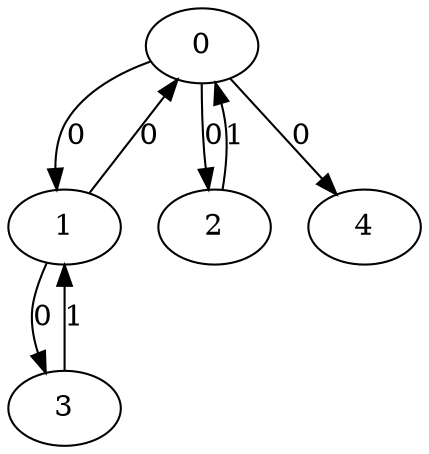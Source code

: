 // Source:184 Canonical: -1 0 0 -1 0 0 -1 -1 0 -1 1 -1 -1 -1 -1 -1 1 -1 -1 -1 -1 -1 -1 -1 -1
digraph HRA_from_184_graph_000 {
  0 -> 1 [label="0"];
  0 -> 2 [label="0"];
  1 -> 0 [label="0"];
  1 -> 3 [label="0"];
  2 -> 0 [label="1"];
  3 -> 1 [label="1"];
  0 -> 4 [label="0"];
}

// Source:184 Canonical: -1 0 0 -1 0 0 -1 -1 0 -1 1 -1 -1 -1 -1 -1 1 -1 -1 -1 0 -1 -1 -1 -1
digraph HRA_from_184_graph_001 {
  0 -> 1 [label="0"];
  0 -> 2 [label="0"];
  1 -> 0 [label="0"];
  1 -> 3 [label="0"];
  2 -> 0 [label="1"];
  3 -> 1 [label="1"];
  0 -> 4 [label="0"];
  4 -> 0 [label="0"];
}

// Source:184 Canonical: -1 0 0 -1 -1 0 -1 -1 0 0 1 -1 -1 -1 -1 -1 1 -1 -1 -1 -1 -1 -1 -1 -1
digraph HRA_from_184_graph_002 {
  0 -> 1 [label="0"];
  0 -> 2 [label="0"];
  1 -> 0 [label="0"];
  1 -> 3 [label="0"];
  2 -> 0 [label="1"];
  3 -> 1 [label="1"];
  1 -> 4 [label="0"];
}

// Source:184 Canonical: -1 0 0 -1 0 0 -1 -1 0 0 1 -1 -1 -1 -1 -1 1 -1 -1 -1 -1 -1 -1 -1 -1
digraph HRA_from_184_graph_003 {
  0 -> 1 [label="0"];
  0 -> 2 [label="0"];
  1 -> 0 [label="0"];
  1 -> 3 [label="0"];
  2 -> 0 [label="1"];
  3 -> 1 [label="1"];
  0 -> 4 [label="0"];
  1 -> 4 [label="0"];
}

// Source:184 Canonical: -1 0 0 -1 -1 0 -1 -1 0 0 1 -1 -1 -1 -1 -1 1 -1 -1 -1 0 -1 -1 -1 -1
digraph HRA_from_184_graph_004 {
  0 -> 1 [label="0"];
  0 -> 2 [label="0"];
  1 -> 0 [label="0"];
  1 -> 3 [label="0"];
  2 -> 0 [label="1"];
  3 -> 1 [label="1"];
  4 -> 0 [label="0"];
  1 -> 4 [label="0"];
}

// Source:184 Canonical: -1 0 0 -1 0 0 -1 -1 0 0 1 -1 -1 -1 -1 -1 1 -1 -1 -1 0 -1 -1 -1 -1
digraph HRA_from_184_graph_005 {
  0 -> 1 [label="0"];
  0 -> 2 [label="0"];
  1 -> 0 [label="0"];
  1 -> 3 [label="0"];
  2 -> 0 [label="1"];
  3 -> 1 [label="1"];
  0 -> 4 [label="0"];
  4 -> 0 [label="0"];
  1 -> 4 [label="0"];
}

// Source:184 Canonical: -1 0 0 -1 0 0 -1 -1 0 -1 1 -1 -1 -1 -1 -1 1 -1 -1 -1 -1 0 -1 -1 -1
digraph HRA_from_184_graph_006 {
  0 -> 1 [label="0"];
  0 -> 2 [label="0"];
  1 -> 0 [label="0"];
  1 -> 3 [label="0"];
  2 -> 0 [label="1"];
  3 -> 1 [label="1"];
  0 -> 4 [label="0"];
  4 -> 1 [label="0"];
}

// Source:184 Canonical: -1 0 0 -1 0 0 -1 -1 0 -1 1 -1 -1 -1 -1 -1 1 -1 -1 -1 0 0 -1 -1 -1
digraph HRA_from_184_graph_007 {
  0 -> 1 [label="0"];
  0 -> 2 [label="0"];
  1 -> 0 [label="0"];
  1 -> 3 [label="0"];
  2 -> 0 [label="1"];
  3 -> 1 [label="1"];
  0 -> 4 [label="0"];
  4 -> 0 [label="0"];
  4 -> 1 [label="0"];
}

// Source:184 Canonical: -1 0 0 -1 -1 0 -1 -1 0 0 1 -1 -1 -1 -1 -1 1 -1 -1 -1 -1 0 -1 -1 -1
digraph HRA_from_184_graph_008 {
  0 -> 1 [label="0"];
  0 -> 2 [label="0"];
  1 -> 0 [label="0"];
  1 -> 3 [label="0"];
  2 -> 0 [label="1"];
  3 -> 1 [label="1"];
  1 -> 4 [label="0"];
  4 -> 1 [label="0"];
}

// Source:184 Canonical: -1 0 0 -1 0 0 -1 -1 0 0 1 -1 -1 -1 -1 -1 1 -1 -1 -1 -1 0 -1 -1 -1
digraph HRA_from_184_graph_009 {
  0 -> 1 [label="0"];
  0 -> 2 [label="0"];
  1 -> 0 [label="0"];
  1 -> 3 [label="0"];
  2 -> 0 [label="1"];
  3 -> 1 [label="1"];
  0 -> 4 [label="0"];
  1 -> 4 [label="0"];
  4 -> 1 [label="0"];
}

// Source:184 Canonical: -1 0 0 -1 -1 0 -1 -1 0 0 1 -1 -1 -1 -1 -1 1 -1 -1 -1 0 0 -1 -1 -1
digraph HRA_from_184_graph_010 {
  0 -> 1 [label="0"];
  0 -> 2 [label="0"];
  1 -> 0 [label="0"];
  1 -> 3 [label="0"];
  2 -> 0 [label="1"];
  3 -> 1 [label="1"];
  4 -> 0 [label="0"];
  1 -> 4 [label="0"];
  4 -> 1 [label="0"];
}

// Source:184 Canonical: -1 0 0 -1 0 0 -1 -1 0 0 1 -1 -1 -1 -1 -1 1 -1 -1 -1 0 0 -1 -1 -1
digraph HRA_from_184_graph_011 {
  0 -> 1 [label="0"];
  0 -> 2 [label="0"];
  1 -> 0 [label="0"];
  1 -> 3 [label="0"];
  2 -> 0 [label="1"];
  3 -> 1 [label="1"];
  0 -> 4 [label="0"];
  4 -> 0 [label="0"];
  1 -> 4 [label="0"];
  4 -> 1 [label="0"];
}

// Source:184 Canonical: -1 0 0 -1 -1 0 -1 -1 0 -1 1 -1 -1 -1 0 -1 1 -1 -1 -1 -1 -1 -1 -1 -1
digraph HRA_from_184_graph_012 {
  0 -> 1 [label="0"];
  0 -> 2 [label="0"];
  1 -> 0 [label="0"];
  1 -> 3 [label="0"];
  2 -> 0 [label="1"];
  3 -> 1 [label="1"];
  2 -> 4 [label="0"];
}

// Source:184 Canonical: -1 0 0 -1 0 0 -1 -1 0 -1 1 -1 -1 -1 0 -1 1 -1 -1 -1 -1 -1 -1 -1 -1
digraph HRA_from_184_graph_013 {
  0 -> 1 [label="0"];
  0 -> 2 [label="0"];
  1 -> 0 [label="0"];
  1 -> 3 [label="0"];
  2 -> 0 [label="1"];
  3 -> 1 [label="1"];
  0 -> 4 [label="0"];
  2 -> 4 [label="0"];
}

// Source:184 Canonical: -1 0 0 -1 -1 0 -1 -1 0 -1 1 -1 -1 -1 0 -1 1 -1 -1 -1 0 -1 -1 -1 -1
digraph HRA_from_184_graph_014 {
  0 -> 1 [label="0"];
  0 -> 2 [label="0"];
  1 -> 0 [label="0"];
  1 -> 3 [label="0"];
  2 -> 0 [label="1"];
  3 -> 1 [label="1"];
  4 -> 0 [label="0"];
  2 -> 4 [label="0"];
}

// Source:184 Canonical: -1 0 0 -1 0 0 -1 -1 0 -1 1 -1 -1 -1 0 -1 1 -1 -1 -1 0 -1 -1 -1 -1
digraph HRA_from_184_graph_015 {
  0 -> 1 [label="0"];
  0 -> 2 [label="0"];
  1 -> 0 [label="0"];
  1 -> 3 [label="0"];
  2 -> 0 [label="1"];
  3 -> 1 [label="1"];
  0 -> 4 [label="0"];
  4 -> 0 [label="0"];
  2 -> 4 [label="0"];
}

// Source:184 Canonical: -1 0 0 -1 -1 0 -1 -1 0 0 1 -1 -1 -1 0 -1 1 -1 -1 -1 -1 -1 -1 -1 -1
digraph HRA_from_184_graph_016 {
  0 -> 1 [label="0"];
  0 -> 2 [label="0"];
  1 -> 0 [label="0"];
  1 -> 3 [label="0"];
  2 -> 0 [label="1"];
  3 -> 1 [label="1"];
  1 -> 4 [label="0"];
  2 -> 4 [label="0"];
}

// Source:184 Canonical: -1 0 0 -1 0 0 -1 -1 0 0 1 -1 -1 -1 0 -1 1 -1 -1 -1 -1 -1 -1 -1 -1
digraph HRA_from_184_graph_017 {
  0 -> 1 [label="0"];
  0 -> 2 [label="0"];
  1 -> 0 [label="0"];
  1 -> 3 [label="0"];
  2 -> 0 [label="1"];
  3 -> 1 [label="1"];
  0 -> 4 [label="0"];
  1 -> 4 [label="0"];
  2 -> 4 [label="0"];
}

// Source:184 Canonical: -1 0 0 -1 -1 0 -1 -1 0 0 1 -1 -1 -1 0 -1 1 -1 -1 -1 0 -1 -1 -1 -1
digraph HRA_from_184_graph_018 {
  0 -> 1 [label="0"];
  0 -> 2 [label="0"];
  1 -> 0 [label="0"];
  1 -> 3 [label="0"];
  2 -> 0 [label="1"];
  3 -> 1 [label="1"];
  4 -> 0 [label="0"];
  1 -> 4 [label="0"];
  2 -> 4 [label="0"];
}

// Source:184 Canonical: -1 0 0 -1 0 0 -1 -1 0 0 1 -1 -1 -1 0 -1 1 -1 -1 -1 0 -1 -1 -1 -1
digraph HRA_from_184_graph_019 {
  0 -> 1 [label="0"];
  0 -> 2 [label="0"];
  1 -> 0 [label="0"];
  1 -> 3 [label="0"];
  2 -> 0 [label="1"];
  3 -> 1 [label="1"];
  0 -> 4 [label="0"];
  4 -> 0 [label="0"];
  1 -> 4 [label="0"];
  2 -> 4 [label="0"];
}

// Source:184 Canonical: -1 0 0 -1 -1 0 -1 -1 0 -1 1 -1 -1 -1 0 -1 1 -1 -1 -1 -1 0 -1 -1 -1
digraph HRA_from_184_graph_020 {
  0 -> 1 [label="0"];
  0 -> 2 [label="0"];
  1 -> 0 [label="0"];
  1 -> 3 [label="0"];
  2 -> 0 [label="1"];
  3 -> 1 [label="1"];
  4 -> 1 [label="0"];
  2 -> 4 [label="0"];
}

// Source:184 Canonical: -1 0 0 -1 0 0 -1 -1 0 -1 1 -1 -1 -1 0 -1 1 -1 -1 -1 -1 0 -1 -1 -1
digraph HRA_from_184_graph_021 {
  0 -> 1 [label="0"];
  0 -> 2 [label="0"];
  1 -> 0 [label="0"];
  1 -> 3 [label="0"];
  2 -> 0 [label="1"];
  3 -> 1 [label="1"];
  0 -> 4 [label="0"];
  4 -> 1 [label="0"];
  2 -> 4 [label="0"];
}

// Source:184 Canonical: -1 0 0 -1 -1 0 -1 -1 0 -1 1 -1 -1 -1 0 -1 1 -1 -1 -1 0 0 -1 -1 -1
digraph HRA_from_184_graph_022 {
  0 -> 1 [label="0"];
  0 -> 2 [label="0"];
  1 -> 0 [label="0"];
  1 -> 3 [label="0"];
  2 -> 0 [label="1"];
  3 -> 1 [label="1"];
  4 -> 0 [label="0"];
  4 -> 1 [label="0"];
  2 -> 4 [label="0"];
}

// Source:184 Canonical: -1 0 0 -1 0 0 -1 -1 0 -1 1 -1 -1 -1 0 -1 1 -1 -1 -1 0 0 -1 -1 -1
digraph HRA_from_184_graph_023 {
  0 -> 1 [label="0"];
  0 -> 2 [label="0"];
  1 -> 0 [label="0"];
  1 -> 3 [label="0"];
  2 -> 0 [label="1"];
  3 -> 1 [label="1"];
  0 -> 4 [label="0"];
  4 -> 0 [label="0"];
  4 -> 1 [label="0"];
  2 -> 4 [label="0"];
}

// Source:184 Canonical: -1 0 0 -1 -1 0 -1 -1 0 0 1 -1 -1 -1 0 -1 1 -1 -1 -1 -1 0 -1 -1 -1
digraph HRA_from_184_graph_024 {
  0 -> 1 [label="0"];
  0 -> 2 [label="0"];
  1 -> 0 [label="0"];
  1 -> 3 [label="0"];
  2 -> 0 [label="1"];
  3 -> 1 [label="1"];
  1 -> 4 [label="0"];
  4 -> 1 [label="0"];
  2 -> 4 [label="0"];
}

// Source:184 Canonical: -1 0 0 -1 0 0 -1 -1 0 0 1 -1 -1 -1 0 -1 1 -1 -1 -1 -1 0 -1 -1 -1
digraph HRA_from_184_graph_025 {
  0 -> 1 [label="0"];
  0 -> 2 [label="0"];
  1 -> 0 [label="0"];
  1 -> 3 [label="0"];
  2 -> 0 [label="1"];
  3 -> 1 [label="1"];
  0 -> 4 [label="0"];
  1 -> 4 [label="0"];
  4 -> 1 [label="0"];
  2 -> 4 [label="0"];
}

// Source:184 Canonical: -1 0 0 -1 -1 0 -1 -1 0 0 1 -1 -1 -1 0 -1 1 -1 -1 -1 0 0 -1 -1 -1
digraph HRA_from_184_graph_026 {
  0 -> 1 [label="0"];
  0 -> 2 [label="0"];
  1 -> 0 [label="0"];
  1 -> 3 [label="0"];
  2 -> 0 [label="1"];
  3 -> 1 [label="1"];
  4 -> 0 [label="0"];
  1 -> 4 [label="0"];
  4 -> 1 [label="0"];
  2 -> 4 [label="0"];
}

// Source:184 Canonical: -1 0 0 -1 0 0 -1 -1 0 0 1 -1 -1 -1 0 -1 1 -1 -1 -1 0 0 -1 -1 -1
digraph HRA_from_184_graph_027 {
  0 -> 1 [label="0"];
  0 -> 2 [label="0"];
  1 -> 0 [label="0"];
  1 -> 3 [label="0"];
  2 -> 0 [label="1"];
  3 -> 1 [label="1"];
  0 -> 4 [label="0"];
  4 -> 0 [label="0"];
  1 -> 4 [label="0"];
  4 -> 1 [label="0"];
  2 -> 4 [label="0"];
}

// Source:184 Canonical: -1 0 0 -1 0 0 -1 -1 0 -1 1 -1 -1 -1 -1 -1 1 -1 -1 -1 -1 -1 0 -1 -1
digraph HRA_from_184_graph_028 {
  0 -> 1 [label="0"];
  0 -> 2 [label="0"];
  1 -> 0 [label="0"];
  1 -> 3 [label="0"];
  2 -> 0 [label="1"];
  3 -> 1 [label="1"];
  0 -> 4 [label="0"];
  4 -> 2 [label="0"];
}

// Source:184 Canonical: -1 0 0 -1 0 0 -1 -1 0 -1 1 -1 -1 -1 -1 -1 1 -1 -1 -1 0 -1 0 -1 -1
digraph HRA_from_184_graph_029 {
  0 -> 1 [label="0"];
  0 -> 2 [label="0"];
  1 -> 0 [label="0"];
  1 -> 3 [label="0"];
  2 -> 0 [label="1"];
  3 -> 1 [label="1"];
  0 -> 4 [label="0"];
  4 -> 0 [label="0"];
  4 -> 2 [label="0"];
}

// Source:184 Canonical: -1 0 0 -1 -1 0 -1 -1 0 0 1 -1 -1 -1 -1 -1 1 -1 -1 -1 -1 -1 0 -1 -1
digraph HRA_from_184_graph_030 {
  0 -> 1 [label="0"];
  0 -> 2 [label="0"];
  1 -> 0 [label="0"];
  1 -> 3 [label="0"];
  2 -> 0 [label="1"];
  3 -> 1 [label="1"];
  1 -> 4 [label="0"];
  4 -> 2 [label="0"];
}

// Source:184 Canonical: -1 0 0 -1 0 0 -1 -1 0 0 1 -1 -1 -1 -1 -1 1 -1 -1 -1 -1 -1 0 -1 -1
digraph HRA_from_184_graph_031 {
  0 -> 1 [label="0"];
  0 -> 2 [label="0"];
  1 -> 0 [label="0"];
  1 -> 3 [label="0"];
  2 -> 0 [label="1"];
  3 -> 1 [label="1"];
  0 -> 4 [label="0"];
  1 -> 4 [label="0"];
  4 -> 2 [label="0"];
}

// Source:184 Canonical: -1 0 0 -1 -1 0 -1 -1 0 0 1 -1 -1 -1 -1 -1 1 -1 -1 -1 0 -1 0 -1 -1
digraph HRA_from_184_graph_032 {
  0 -> 1 [label="0"];
  0 -> 2 [label="0"];
  1 -> 0 [label="0"];
  1 -> 3 [label="0"];
  2 -> 0 [label="1"];
  3 -> 1 [label="1"];
  4 -> 0 [label="0"];
  1 -> 4 [label="0"];
  4 -> 2 [label="0"];
}

// Source:184 Canonical: -1 0 0 -1 0 0 -1 -1 0 0 1 -1 -1 -1 -1 -1 1 -1 -1 -1 0 -1 0 -1 -1
digraph HRA_from_184_graph_033 {
  0 -> 1 [label="0"];
  0 -> 2 [label="0"];
  1 -> 0 [label="0"];
  1 -> 3 [label="0"];
  2 -> 0 [label="1"];
  3 -> 1 [label="1"];
  0 -> 4 [label="0"];
  4 -> 0 [label="0"];
  1 -> 4 [label="0"];
  4 -> 2 [label="0"];
}

// Source:184 Canonical: -1 0 0 -1 0 0 -1 -1 0 -1 1 -1 -1 -1 -1 -1 1 -1 -1 -1 -1 0 0 -1 -1
digraph HRA_from_184_graph_034 {
  0 -> 1 [label="0"];
  0 -> 2 [label="0"];
  1 -> 0 [label="0"];
  1 -> 3 [label="0"];
  2 -> 0 [label="1"];
  3 -> 1 [label="1"];
  0 -> 4 [label="0"];
  4 -> 1 [label="0"];
  4 -> 2 [label="0"];
}

// Source:184 Canonical: -1 0 0 -1 0 0 -1 -1 0 -1 1 -1 -1 -1 -1 -1 1 -1 -1 -1 0 0 0 -1 -1
digraph HRA_from_184_graph_035 {
  0 -> 1 [label="0"];
  0 -> 2 [label="0"];
  1 -> 0 [label="0"];
  1 -> 3 [label="0"];
  2 -> 0 [label="1"];
  3 -> 1 [label="1"];
  0 -> 4 [label="0"];
  4 -> 0 [label="0"];
  4 -> 1 [label="0"];
  4 -> 2 [label="0"];
}

// Source:184 Canonical: -1 0 0 -1 -1 0 -1 -1 0 0 1 -1 -1 -1 -1 -1 1 -1 -1 -1 -1 0 0 -1 -1
digraph HRA_from_184_graph_036 {
  0 -> 1 [label="0"];
  0 -> 2 [label="0"];
  1 -> 0 [label="0"];
  1 -> 3 [label="0"];
  2 -> 0 [label="1"];
  3 -> 1 [label="1"];
  1 -> 4 [label="0"];
  4 -> 1 [label="0"];
  4 -> 2 [label="0"];
}

// Source:184 Canonical: -1 0 0 -1 0 0 -1 -1 0 0 1 -1 -1 -1 -1 -1 1 -1 -1 -1 -1 0 0 -1 -1
digraph HRA_from_184_graph_037 {
  0 -> 1 [label="0"];
  0 -> 2 [label="0"];
  1 -> 0 [label="0"];
  1 -> 3 [label="0"];
  2 -> 0 [label="1"];
  3 -> 1 [label="1"];
  0 -> 4 [label="0"];
  1 -> 4 [label="0"];
  4 -> 1 [label="0"];
  4 -> 2 [label="0"];
}

// Source:184 Canonical: -1 0 0 -1 -1 0 -1 -1 0 0 1 -1 -1 -1 -1 -1 1 -1 -1 -1 0 0 0 -1 -1
digraph HRA_from_184_graph_038 {
  0 -> 1 [label="0"];
  0 -> 2 [label="0"];
  1 -> 0 [label="0"];
  1 -> 3 [label="0"];
  2 -> 0 [label="1"];
  3 -> 1 [label="1"];
  4 -> 0 [label="0"];
  1 -> 4 [label="0"];
  4 -> 1 [label="0"];
  4 -> 2 [label="0"];
}

// Source:184 Canonical: -1 0 0 -1 0 0 -1 -1 0 0 1 -1 -1 -1 -1 -1 1 -1 -1 -1 0 0 0 -1 -1
digraph HRA_from_184_graph_039 {
  0 -> 1 [label="0"];
  0 -> 2 [label="0"];
  1 -> 0 [label="0"];
  1 -> 3 [label="0"];
  2 -> 0 [label="1"];
  3 -> 1 [label="1"];
  0 -> 4 [label="0"];
  4 -> 0 [label="0"];
  1 -> 4 [label="0"];
  4 -> 1 [label="0"];
  4 -> 2 [label="0"];
}

// Source:184 Canonical: -1 0 0 -1 -1 0 -1 -1 0 -1 1 -1 -1 -1 0 -1 1 -1 -1 -1 -1 -1 0 -1 -1
digraph HRA_from_184_graph_040 {
  0 -> 1 [label="0"];
  0 -> 2 [label="0"];
  1 -> 0 [label="0"];
  1 -> 3 [label="0"];
  2 -> 0 [label="1"];
  3 -> 1 [label="1"];
  2 -> 4 [label="0"];
  4 -> 2 [label="0"];
}

// Source:184 Canonical: -1 0 0 -1 0 0 -1 -1 0 -1 1 -1 -1 -1 0 -1 1 -1 -1 -1 -1 -1 0 -1 -1
digraph HRA_from_184_graph_041 {
  0 -> 1 [label="0"];
  0 -> 2 [label="0"];
  1 -> 0 [label="0"];
  1 -> 3 [label="0"];
  2 -> 0 [label="1"];
  3 -> 1 [label="1"];
  0 -> 4 [label="0"];
  2 -> 4 [label="0"];
  4 -> 2 [label="0"];
}

// Source:184 Canonical: -1 0 0 -1 -1 0 -1 -1 0 -1 1 -1 -1 -1 0 -1 1 -1 -1 -1 0 -1 0 -1 -1
digraph HRA_from_184_graph_042 {
  0 -> 1 [label="0"];
  0 -> 2 [label="0"];
  1 -> 0 [label="0"];
  1 -> 3 [label="0"];
  2 -> 0 [label="1"];
  3 -> 1 [label="1"];
  4 -> 0 [label="0"];
  2 -> 4 [label="0"];
  4 -> 2 [label="0"];
}

// Source:184 Canonical: -1 0 0 -1 0 0 -1 -1 0 -1 1 -1 -1 -1 0 -1 1 -1 -1 -1 0 -1 0 -1 -1
digraph HRA_from_184_graph_043 {
  0 -> 1 [label="0"];
  0 -> 2 [label="0"];
  1 -> 0 [label="0"];
  1 -> 3 [label="0"];
  2 -> 0 [label="1"];
  3 -> 1 [label="1"];
  0 -> 4 [label="0"];
  4 -> 0 [label="0"];
  2 -> 4 [label="0"];
  4 -> 2 [label="0"];
}

// Source:184 Canonical: -1 0 0 -1 -1 0 -1 -1 0 0 1 -1 -1 -1 0 -1 1 -1 -1 -1 -1 -1 0 -1 -1
digraph HRA_from_184_graph_044 {
  0 -> 1 [label="0"];
  0 -> 2 [label="0"];
  1 -> 0 [label="0"];
  1 -> 3 [label="0"];
  2 -> 0 [label="1"];
  3 -> 1 [label="1"];
  1 -> 4 [label="0"];
  2 -> 4 [label="0"];
  4 -> 2 [label="0"];
}

// Source:184 Canonical: -1 0 0 -1 0 0 -1 -1 0 0 1 -1 -1 -1 0 -1 1 -1 -1 -1 -1 -1 0 -1 -1
digraph HRA_from_184_graph_045 {
  0 -> 1 [label="0"];
  0 -> 2 [label="0"];
  1 -> 0 [label="0"];
  1 -> 3 [label="0"];
  2 -> 0 [label="1"];
  3 -> 1 [label="1"];
  0 -> 4 [label="0"];
  1 -> 4 [label="0"];
  2 -> 4 [label="0"];
  4 -> 2 [label="0"];
}

// Source:184 Canonical: -1 0 0 -1 -1 0 -1 -1 0 0 1 -1 -1 -1 0 -1 1 -1 -1 -1 0 -1 0 -1 -1
digraph HRA_from_184_graph_046 {
  0 -> 1 [label="0"];
  0 -> 2 [label="0"];
  1 -> 0 [label="0"];
  1 -> 3 [label="0"];
  2 -> 0 [label="1"];
  3 -> 1 [label="1"];
  4 -> 0 [label="0"];
  1 -> 4 [label="0"];
  2 -> 4 [label="0"];
  4 -> 2 [label="0"];
}

// Source:184 Canonical: -1 0 0 -1 0 0 -1 -1 0 0 1 -1 -1 -1 0 -1 1 -1 -1 -1 0 -1 0 -1 -1
digraph HRA_from_184_graph_047 {
  0 -> 1 [label="0"];
  0 -> 2 [label="0"];
  1 -> 0 [label="0"];
  1 -> 3 [label="0"];
  2 -> 0 [label="1"];
  3 -> 1 [label="1"];
  0 -> 4 [label="0"];
  4 -> 0 [label="0"];
  1 -> 4 [label="0"];
  2 -> 4 [label="0"];
  4 -> 2 [label="0"];
}

// Source:184 Canonical: -1 0 0 -1 -1 0 -1 -1 0 -1 1 -1 -1 -1 0 -1 1 -1 -1 -1 -1 0 0 -1 -1
digraph HRA_from_184_graph_048 {
  0 -> 1 [label="0"];
  0 -> 2 [label="0"];
  1 -> 0 [label="0"];
  1 -> 3 [label="0"];
  2 -> 0 [label="1"];
  3 -> 1 [label="1"];
  4 -> 1 [label="0"];
  2 -> 4 [label="0"];
  4 -> 2 [label="0"];
}

// Source:184 Canonical: -1 0 0 -1 0 0 -1 -1 0 -1 1 -1 -1 -1 0 -1 1 -1 -1 -1 -1 0 0 -1 -1
digraph HRA_from_184_graph_049 {
  0 -> 1 [label="0"];
  0 -> 2 [label="0"];
  1 -> 0 [label="0"];
  1 -> 3 [label="0"];
  2 -> 0 [label="1"];
  3 -> 1 [label="1"];
  0 -> 4 [label="0"];
  4 -> 1 [label="0"];
  2 -> 4 [label="0"];
  4 -> 2 [label="0"];
}

// Source:184 Canonical: -1 0 0 -1 -1 0 -1 -1 0 -1 1 -1 -1 -1 0 -1 1 -1 -1 -1 0 0 0 -1 -1
digraph HRA_from_184_graph_050 {
  0 -> 1 [label="0"];
  0 -> 2 [label="0"];
  1 -> 0 [label="0"];
  1 -> 3 [label="0"];
  2 -> 0 [label="1"];
  3 -> 1 [label="1"];
  4 -> 0 [label="0"];
  4 -> 1 [label="0"];
  2 -> 4 [label="0"];
  4 -> 2 [label="0"];
}

// Source:184 Canonical: -1 0 0 -1 0 0 -1 -1 0 -1 1 -1 -1 -1 0 -1 1 -1 -1 -1 0 0 0 -1 -1
digraph HRA_from_184_graph_051 {
  0 -> 1 [label="0"];
  0 -> 2 [label="0"];
  1 -> 0 [label="0"];
  1 -> 3 [label="0"];
  2 -> 0 [label="1"];
  3 -> 1 [label="1"];
  0 -> 4 [label="0"];
  4 -> 0 [label="0"];
  4 -> 1 [label="0"];
  2 -> 4 [label="0"];
  4 -> 2 [label="0"];
}

// Source:184 Canonical: -1 0 0 -1 -1 0 -1 -1 0 0 1 -1 -1 -1 0 -1 1 -1 -1 -1 -1 0 0 -1 -1
digraph HRA_from_184_graph_052 {
  0 -> 1 [label="0"];
  0 -> 2 [label="0"];
  1 -> 0 [label="0"];
  1 -> 3 [label="0"];
  2 -> 0 [label="1"];
  3 -> 1 [label="1"];
  1 -> 4 [label="0"];
  4 -> 1 [label="0"];
  2 -> 4 [label="0"];
  4 -> 2 [label="0"];
}

// Source:184 Canonical: -1 0 0 -1 0 0 -1 -1 0 0 1 -1 -1 -1 0 -1 1 -1 -1 -1 -1 0 0 -1 -1
digraph HRA_from_184_graph_053 {
  0 -> 1 [label="0"];
  0 -> 2 [label="0"];
  1 -> 0 [label="0"];
  1 -> 3 [label="0"];
  2 -> 0 [label="1"];
  3 -> 1 [label="1"];
  0 -> 4 [label="0"];
  1 -> 4 [label="0"];
  4 -> 1 [label="0"];
  2 -> 4 [label="0"];
  4 -> 2 [label="0"];
}

// Source:184 Canonical: -1 0 0 -1 -1 0 -1 -1 0 0 1 -1 -1 -1 0 -1 1 -1 -1 -1 0 0 0 -1 -1
digraph HRA_from_184_graph_054 {
  0 -> 1 [label="0"];
  0 -> 2 [label="0"];
  1 -> 0 [label="0"];
  1 -> 3 [label="0"];
  2 -> 0 [label="1"];
  3 -> 1 [label="1"];
  4 -> 0 [label="0"];
  1 -> 4 [label="0"];
  4 -> 1 [label="0"];
  2 -> 4 [label="0"];
  4 -> 2 [label="0"];
}

// Source:184 Canonical: -1 0 0 -1 0 0 -1 -1 0 0 1 -1 -1 -1 0 -1 1 -1 -1 -1 0 0 0 -1 -1
digraph HRA_from_184_graph_055 {
  0 -> 1 [label="0"];
  0 -> 2 [label="0"];
  1 -> 0 [label="0"];
  1 -> 3 [label="0"];
  2 -> 0 [label="1"];
  3 -> 1 [label="1"];
  0 -> 4 [label="0"];
  4 -> 0 [label="0"];
  1 -> 4 [label="0"];
  4 -> 1 [label="0"];
  2 -> 4 [label="0"];
  4 -> 2 [label="0"];
}

// Source:184 Canonical: -1 0 0 -1 -1 0 -1 -1 0 -1 1 -1 -1 -1 -1 -1 1 -1 -1 0 -1 -1 -1 -1 -1
digraph HRA_from_184_graph_056 {
  0 -> 1 [label="0"];
  0 -> 2 [label="0"];
  1 -> 0 [label="0"];
  1 -> 3 [label="0"];
  2 -> 0 [label="1"];
  3 -> 1 [label="1"];
  3 -> 4 [label="0"];
}

// Source:184 Canonical: -1 0 0 -1 0 0 -1 -1 0 -1 1 -1 -1 -1 -1 -1 1 -1 -1 0 -1 -1 -1 -1 -1
digraph HRA_from_184_graph_057 {
  0 -> 1 [label="0"];
  0 -> 2 [label="0"];
  1 -> 0 [label="0"];
  1 -> 3 [label="0"];
  2 -> 0 [label="1"];
  3 -> 1 [label="1"];
  0 -> 4 [label="0"];
  3 -> 4 [label="0"];
}

// Source:184 Canonical: -1 0 0 -1 -1 0 -1 -1 0 -1 1 -1 -1 -1 -1 -1 1 -1 -1 0 0 -1 -1 -1 -1
digraph HRA_from_184_graph_058 {
  0 -> 1 [label="0"];
  0 -> 2 [label="0"];
  1 -> 0 [label="0"];
  1 -> 3 [label="0"];
  2 -> 0 [label="1"];
  3 -> 1 [label="1"];
  4 -> 0 [label="0"];
  3 -> 4 [label="0"];
}

// Source:184 Canonical: -1 0 0 -1 0 0 -1 -1 0 -1 1 -1 -1 -1 -1 -1 1 -1 -1 0 0 -1 -1 -1 -1
digraph HRA_from_184_graph_059 {
  0 -> 1 [label="0"];
  0 -> 2 [label="0"];
  1 -> 0 [label="0"];
  1 -> 3 [label="0"];
  2 -> 0 [label="1"];
  3 -> 1 [label="1"];
  0 -> 4 [label="0"];
  4 -> 0 [label="0"];
  3 -> 4 [label="0"];
}

// Source:184 Canonical: -1 0 0 -1 -1 0 -1 -1 0 0 1 -1 -1 -1 -1 -1 1 -1 -1 0 -1 -1 -1 -1 -1
digraph HRA_from_184_graph_060 {
  0 -> 1 [label="0"];
  0 -> 2 [label="0"];
  1 -> 0 [label="0"];
  1 -> 3 [label="0"];
  2 -> 0 [label="1"];
  3 -> 1 [label="1"];
  1 -> 4 [label="0"];
  3 -> 4 [label="0"];
}

// Source:184 Canonical: -1 0 0 -1 0 0 -1 -1 0 0 1 -1 -1 -1 -1 -1 1 -1 -1 0 -1 -1 -1 -1 -1
digraph HRA_from_184_graph_061 {
  0 -> 1 [label="0"];
  0 -> 2 [label="0"];
  1 -> 0 [label="0"];
  1 -> 3 [label="0"];
  2 -> 0 [label="1"];
  3 -> 1 [label="1"];
  0 -> 4 [label="0"];
  1 -> 4 [label="0"];
  3 -> 4 [label="0"];
}

// Source:184 Canonical: -1 0 0 -1 -1 0 -1 -1 0 0 1 -1 -1 -1 -1 -1 1 -1 -1 0 0 -1 -1 -1 -1
digraph HRA_from_184_graph_062 {
  0 -> 1 [label="0"];
  0 -> 2 [label="0"];
  1 -> 0 [label="0"];
  1 -> 3 [label="0"];
  2 -> 0 [label="1"];
  3 -> 1 [label="1"];
  4 -> 0 [label="0"];
  1 -> 4 [label="0"];
  3 -> 4 [label="0"];
}

// Source:184 Canonical: -1 0 0 -1 0 0 -1 -1 0 0 1 -1 -1 -1 -1 -1 1 -1 -1 0 0 -1 -1 -1 -1
digraph HRA_from_184_graph_063 {
  0 -> 1 [label="0"];
  0 -> 2 [label="0"];
  1 -> 0 [label="0"];
  1 -> 3 [label="0"];
  2 -> 0 [label="1"];
  3 -> 1 [label="1"];
  0 -> 4 [label="0"];
  4 -> 0 [label="0"];
  1 -> 4 [label="0"];
  3 -> 4 [label="0"];
}

// Source:184 Canonical: -1 0 0 -1 -1 0 -1 -1 0 -1 1 -1 -1 -1 -1 -1 1 -1 -1 0 -1 0 -1 -1 -1
digraph HRA_from_184_graph_064 {
  0 -> 1 [label="0"];
  0 -> 2 [label="0"];
  1 -> 0 [label="0"];
  1 -> 3 [label="0"];
  2 -> 0 [label="1"];
  3 -> 1 [label="1"];
  4 -> 1 [label="0"];
  3 -> 4 [label="0"];
}

// Source:184 Canonical: -1 0 0 -1 0 0 -1 -1 0 -1 1 -1 -1 -1 -1 -1 1 -1 -1 0 -1 0 -1 -1 -1
digraph HRA_from_184_graph_065 {
  0 -> 1 [label="0"];
  0 -> 2 [label="0"];
  1 -> 0 [label="0"];
  1 -> 3 [label="0"];
  2 -> 0 [label="1"];
  3 -> 1 [label="1"];
  0 -> 4 [label="0"];
  4 -> 1 [label="0"];
  3 -> 4 [label="0"];
}

// Source:184 Canonical: -1 0 0 -1 -1 0 -1 -1 0 -1 1 -1 -1 -1 -1 -1 1 -1 -1 0 0 0 -1 -1 -1
digraph HRA_from_184_graph_066 {
  0 -> 1 [label="0"];
  0 -> 2 [label="0"];
  1 -> 0 [label="0"];
  1 -> 3 [label="0"];
  2 -> 0 [label="1"];
  3 -> 1 [label="1"];
  4 -> 0 [label="0"];
  4 -> 1 [label="0"];
  3 -> 4 [label="0"];
}

// Source:184 Canonical: -1 0 0 -1 0 0 -1 -1 0 -1 1 -1 -1 -1 -1 -1 1 -1 -1 0 0 0 -1 -1 -1
digraph HRA_from_184_graph_067 {
  0 -> 1 [label="0"];
  0 -> 2 [label="0"];
  1 -> 0 [label="0"];
  1 -> 3 [label="0"];
  2 -> 0 [label="1"];
  3 -> 1 [label="1"];
  0 -> 4 [label="0"];
  4 -> 0 [label="0"];
  4 -> 1 [label="0"];
  3 -> 4 [label="0"];
}

// Source:184 Canonical: -1 0 0 -1 -1 0 -1 -1 0 0 1 -1 -1 -1 -1 -1 1 -1 -1 0 -1 0 -1 -1 -1
digraph HRA_from_184_graph_068 {
  0 -> 1 [label="0"];
  0 -> 2 [label="0"];
  1 -> 0 [label="0"];
  1 -> 3 [label="0"];
  2 -> 0 [label="1"];
  3 -> 1 [label="1"];
  1 -> 4 [label="0"];
  4 -> 1 [label="0"];
  3 -> 4 [label="0"];
}

// Source:184 Canonical: -1 0 0 -1 0 0 -1 -1 0 0 1 -1 -1 -1 -1 -1 1 -1 -1 0 -1 0 -1 -1 -1
digraph HRA_from_184_graph_069 {
  0 -> 1 [label="0"];
  0 -> 2 [label="0"];
  1 -> 0 [label="0"];
  1 -> 3 [label="0"];
  2 -> 0 [label="1"];
  3 -> 1 [label="1"];
  0 -> 4 [label="0"];
  1 -> 4 [label="0"];
  4 -> 1 [label="0"];
  3 -> 4 [label="0"];
}

// Source:184 Canonical: -1 0 0 -1 -1 0 -1 -1 0 0 1 -1 -1 -1 -1 -1 1 -1 -1 0 0 0 -1 -1 -1
digraph HRA_from_184_graph_070 {
  0 -> 1 [label="0"];
  0 -> 2 [label="0"];
  1 -> 0 [label="0"];
  1 -> 3 [label="0"];
  2 -> 0 [label="1"];
  3 -> 1 [label="1"];
  4 -> 0 [label="0"];
  1 -> 4 [label="0"];
  4 -> 1 [label="0"];
  3 -> 4 [label="0"];
}

// Source:184 Canonical: -1 0 0 -1 0 0 -1 -1 0 0 1 -1 -1 -1 -1 -1 1 -1 -1 0 0 0 -1 -1 -1
digraph HRA_from_184_graph_071 {
  0 -> 1 [label="0"];
  0 -> 2 [label="0"];
  1 -> 0 [label="0"];
  1 -> 3 [label="0"];
  2 -> 0 [label="1"];
  3 -> 1 [label="1"];
  0 -> 4 [label="0"];
  4 -> 0 [label="0"];
  1 -> 4 [label="0"];
  4 -> 1 [label="0"];
  3 -> 4 [label="0"];
}

// Source:184 Canonical: -1 0 0 -1 -1 0 -1 -1 0 -1 1 -1 -1 -1 0 -1 1 -1 -1 0 -1 -1 -1 -1 -1
digraph HRA_from_184_graph_072 {
  0 -> 1 [label="0"];
  0 -> 2 [label="0"];
  1 -> 0 [label="0"];
  1 -> 3 [label="0"];
  2 -> 0 [label="1"];
  3 -> 1 [label="1"];
  2 -> 4 [label="0"];
  3 -> 4 [label="0"];
}

// Source:184 Canonical: -1 0 0 -1 0 0 -1 -1 0 -1 1 -1 -1 -1 0 -1 1 -1 -1 0 -1 -1 -1 -1 -1
digraph HRA_from_184_graph_073 {
  0 -> 1 [label="0"];
  0 -> 2 [label="0"];
  1 -> 0 [label="0"];
  1 -> 3 [label="0"];
  2 -> 0 [label="1"];
  3 -> 1 [label="1"];
  0 -> 4 [label="0"];
  2 -> 4 [label="0"];
  3 -> 4 [label="0"];
}

// Source:184 Canonical: -1 0 0 -1 -1 0 -1 -1 0 -1 1 -1 -1 -1 0 -1 1 -1 -1 0 0 -1 -1 -1 -1
digraph HRA_from_184_graph_074 {
  0 -> 1 [label="0"];
  0 -> 2 [label="0"];
  1 -> 0 [label="0"];
  1 -> 3 [label="0"];
  2 -> 0 [label="1"];
  3 -> 1 [label="1"];
  4 -> 0 [label="0"];
  2 -> 4 [label="0"];
  3 -> 4 [label="0"];
}

// Source:184 Canonical: -1 0 0 -1 0 0 -1 -1 0 -1 1 -1 -1 -1 0 -1 1 -1 -1 0 0 -1 -1 -1 -1
digraph HRA_from_184_graph_075 {
  0 -> 1 [label="0"];
  0 -> 2 [label="0"];
  1 -> 0 [label="0"];
  1 -> 3 [label="0"];
  2 -> 0 [label="1"];
  3 -> 1 [label="1"];
  0 -> 4 [label="0"];
  4 -> 0 [label="0"];
  2 -> 4 [label="0"];
  3 -> 4 [label="0"];
}

// Source:184 Canonical: -1 0 0 -1 -1 0 -1 -1 0 0 1 -1 -1 -1 0 -1 1 -1 -1 0 -1 -1 -1 -1 -1
digraph HRA_from_184_graph_076 {
  0 -> 1 [label="0"];
  0 -> 2 [label="0"];
  1 -> 0 [label="0"];
  1 -> 3 [label="0"];
  2 -> 0 [label="1"];
  3 -> 1 [label="1"];
  1 -> 4 [label="0"];
  2 -> 4 [label="0"];
  3 -> 4 [label="0"];
}

// Source:184 Canonical: -1 0 0 -1 0 0 -1 -1 0 0 1 -1 -1 -1 0 -1 1 -1 -1 0 -1 -1 -1 -1 -1
digraph HRA_from_184_graph_077 {
  0 -> 1 [label="0"];
  0 -> 2 [label="0"];
  1 -> 0 [label="0"];
  1 -> 3 [label="0"];
  2 -> 0 [label="1"];
  3 -> 1 [label="1"];
  0 -> 4 [label="0"];
  1 -> 4 [label="0"];
  2 -> 4 [label="0"];
  3 -> 4 [label="0"];
}

// Source:184 Canonical: -1 0 0 -1 -1 0 -1 -1 0 0 1 -1 -1 -1 0 -1 1 -1 -1 0 0 -1 -1 -1 -1
digraph HRA_from_184_graph_078 {
  0 -> 1 [label="0"];
  0 -> 2 [label="0"];
  1 -> 0 [label="0"];
  1 -> 3 [label="0"];
  2 -> 0 [label="1"];
  3 -> 1 [label="1"];
  4 -> 0 [label="0"];
  1 -> 4 [label="0"];
  2 -> 4 [label="0"];
  3 -> 4 [label="0"];
}

// Source:184 Canonical: -1 0 0 -1 0 0 -1 -1 0 0 1 -1 -1 -1 0 -1 1 -1 -1 0 0 -1 -1 -1 -1
digraph HRA_from_184_graph_079 {
  0 -> 1 [label="0"];
  0 -> 2 [label="0"];
  1 -> 0 [label="0"];
  1 -> 3 [label="0"];
  2 -> 0 [label="1"];
  3 -> 1 [label="1"];
  0 -> 4 [label="0"];
  4 -> 0 [label="0"];
  1 -> 4 [label="0"];
  2 -> 4 [label="0"];
  3 -> 4 [label="0"];
}

// Source:184 Canonical: -1 0 0 -1 -1 0 -1 -1 0 -1 1 -1 -1 -1 0 -1 1 -1 -1 0 -1 0 -1 -1 -1
digraph HRA_from_184_graph_080 {
  0 -> 1 [label="0"];
  0 -> 2 [label="0"];
  1 -> 0 [label="0"];
  1 -> 3 [label="0"];
  2 -> 0 [label="1"];
  3 -> 1 [label="1"];
  4 -> 1 [label="0"];
  2 -> 4 [label="0"];
  3 -> 4 [label="0"];
}

// Source:184 Canonical: -1 0 0 -1 0 0 -1 -1 0 -1 1 -1 -1 -1 0 -1 1 -1 -1 0 -1 0 -1 -1 -1
digraph HRA_from_184_graph_081 {
  0 -> 1 [label="0"];
  0 -> 2 [label="0"];
  1 -> 0 [label="0"];
  1 -> 3 [label="0"];
  2 -> 0 [label="1"];
  3 -> 1 [label="1"];
  0 -> 4 [label="0"];
  4 -> 1 [label="0"];
  2 -> 4 [label="0"];
  3 -> 4 [label="0"];
}

// Source:184 Canonical: -1 0 0 -1 -1 0 -1 -1 0 -1 1 -1 -1 -1 0 -1 1 -1 -1 0 0 0 -1 -1 -1
digraph HRA_from_184_graph_082 {
  0 -> 1 [label="0"];
  0 -> 2 [label="0"];
  1 -> 0 [label="0"];
  1 -> 3 [label="0"];
  2 -> 0 [label="1"];
  3 -> 1 [label="1"];
  4 -> 0 [label="0"];
  4 -> 1 [label="0"];
  2 -> 4 [label="0"];
  3 -> 4 [label="0"];
}

// Source:184 Canonical: -1 0 0 -1 0 0 -1 -1 0 -1 1 -1 -1 -1 0 -1 1 -1 -1 0 0 0 -1 -1 -1
digraph HRA_from_184_graph_083 {
  0 -> 1 [label="0"];
  0 -> 2 [label="0"];
  1 -> 0 [label="0"];
  1 -> 3 [label="0"];
  2 -> 0 [label="1"];
  3 -> 1 [label="1"];
  0 -> 4 [label="0"];
  4 -> 0 [label="0"];
  4 -> 1 [label="0"];
  2 -> 4 [label="0"];
  3 -> 4 [label="0"];
}

// Source:184 Canonical: -1 0 0 -1 -1 0 -1 -1 0 0 1 -1 -1 -1 0 -1 1 -1 -1 0 -1 0 -1 -1 -1
digraph HRA_from_184_graph_084 {
  0 -> 1 [label="0"];
  0 -> 2 [label="0"];
  1 -> 0 [label="0"];
  1 -> 3 [label="0"];
  2 -> 0 [label="1"];
  3 -> 1 [label="1"];
  1 -> 4 [label="0"];
  4 -> 1 [label="0"];
  2 -> 4 [label="0"];
  3 -> 4 [label="0"];
}

// Source:184 Canonical: -1 0 0 -1 0 0 -1 -1 0 0 1 -1 -1 -1 0 -1 1 -1 -1 0 -1 0 -1 -1 -1
digraph HRA_from_184_graph_085 {
  0 -> 1 [label="0"];
  0 -> 2 [label="0"];
  1 -> 0 [label="0"];
  1 -> 3 [label="0"];
  2 -> 0 [label="1"];
  3 -> 1 [label="1"];
  0 -> 4 [label="0"];
  1 -> 4 [label="0"];
  4 -> 1 [label="0"];
  2 -> 4 [label="0"];
  3 -> 4 [label="0"];
}

// Source:184 Canonical: -1 0 0 -1 -1 0 -1 -1 0 0 1 -1 -1 -1 0 -1 1 -1 -1 0 0 0 -1 -1 -1
digraph HRA_from_184_graph_086 {
  0 -> 1 [label="0"];
  0 -> 2 [label="0"];
  1 -> 0 [label="0"];
  1 -> 3 [label="0"];
  2 -> 0 [label="1"];
  3 -> 1 [label="1"];
  4 -> 0 [label="0"];
  1 -> 4 [label="0"];
  4 -> 1 [label="0"];
  2 -> 4 [label="0"];
  3 -> 4 [label="0"];
}

// Source:184 Canonical: -1 0 0 -1 0 0 -1 -1 0 0 1 -1 -1 -1 0 -1 1 -1 -1 0 0 0 -1 -1 -1
digraph HRA_from_184_graph_087 {
  0 -> 1 [label="0"];
  0 -> 2 [label="0"];
  1 -> 0 [label="0"];
  1 -> 3 [label="0"];
  2 -> 0 [label="1"];
  3 -> 1 [label="1"];
  0 -> 4 [label="0"];
  4 -> 0 [label="0"];
  1 -> 4 [label="0"];
  4 -> 1 [label="0"];
  2 -> 4 [label="0"];
  3 -> 4 [label="0"];
}

// Source:184 Canonical: -1 0 0 -1 -1 0 -1 -1 0 -1 1 -1 -1 -1 -1 -1 1 -1 -1 0 -1 -1 0 -1 -1
digraph HRA_from_184_graph_088 {
  0 -> 1 [label="0"];
  0 -> 2 [label="0"];
  1 -> 0 [label="0"];
  1 -> 3 [label="0"];
  2 -> 0 [label="1"];
  3 -> 1 [label="1"];
  4 -> 2 [label="0"];
  3 -> 4 [label="0"];
}

// Source:184 Canonical: -1 0 0 -1 0 0 -1 -1 0 -1 1 -1 -1 -1 -1 -1 1 -1 -1 0 -1 -1 0 -1 -1
digraph HRA_from_184_graph_089 {
  0 -> 1 [label="0"];
  0 -> 2 [label="0"];
  1 -> 0 [label="0"];
  1 -> 3 [label="0"];
  2 -> 0 [label="1"];
  3 -> 1 [label="1"];
  0 -> 4 [label="0"];
  4 -> 2 [label="0"];
  3 -> 4 [label="0"];
}

// Source:184 Canonical: -1 0 0 -1 -1 0 -1 -1 0 -1 1 -1 -1 -1 -1 -1 1 -1 -1 0 0 -1 0 -1 -1
digraph HRA_from_184_graph_090 {
  0 -> 1 [label="0"];
  0 -> 2 [label="0"];
  1 -> 0 [label="0"];
  1 -> 3 [label="0"];
  2 -> 0 [label="1"];
  3 -> 1 [label="1"];
  4 -> 0 [label="0"];
  4 -> 2 [label="0"];
  3 -> 4 [label="0"];
}

// Source:184 Canonical: -1 0 0 -1 0 0 -1 -1 0 -1 1 -1 -1 -1 -1 -1 1 -1 -1 0 0 -1 0 -1 -1
digraph HRA_from_184_graph_091 {
  0 -> 1 [label="0"];
  0 -> 2 [label="0"];
  1 -> 0 [label="0"];
  1 -> 3 [label="0"];
  2 -> 0 [label="1"];
  3 -> 1 [label="1"];
  0 -> 4 [label="0"];
  4 -> 0 [label="0"];
  4 -> 2 [label="0"];
  3 -> 4 [label="0"];
}

// Source:184 Canonical: -1 0 0 -1 -1 0 -1 -1 0 0 1 -1 -1 -1 -1 -1 1 -1 -1 0 -1 -1 0 -1 -1
digraph HRA_from_184_graph_092 {
  0 -> 1 [label="0"];
  0 -> 2 [label="0"];
  1 -> 0 [label="0"];
  1 -> 3 [label="0"];
  2 -> 0 [label="1"];
  3 -> 1 [label="1"];
  1 -> 4 [label="0"];
  4 -> 2 [label="0"];
  3 -> 4 [label="0"];
}

// Source:184 Canonical: -1 0 0 -1 0 0 -1 -1 0 0 1 -1 -1 -1 -1 -1 1 -1 -1 0 -1 -1 0 -1 -1
digraph HRA_from_184_graph_093 {
  0 -> 1 [label="0"];
  0 -> 2 [label="0"];
  1 -> 0 [label="0"];
  1 -> 3 [label="0"];
  2 -> 0 [label="1"];
  3 -> 1 [label="1"];
  0 -> 4 [label="0"];
  1 -> 4 [label="0"];
  4 -> 2 [label="0"];
  3 -> 4 [label="0"];
}

// Source:184 Canonical: -1 0 0 -1 -1 0 -1 -1 0 0 1 -1 -1 -1 -1 -1 1 -1 -1 0 0 -1 0 -1 -1
digraph HRA_from_184_graph_094 {
  0 -> 1 [label="0"];
  0 -> 2 [label="0"];
  1 -> 0 [label="0"];
  1 -> 3 [label="0"];
  2 -> 0 [label="1"];
  3 -> 1 [label="1"];
  4 -> 0 [label="0"];
  1 -> 4 [label="0"];
  4 -> 2 [label="0"];
  3 -> 4 [label="0"];
}

// Source:184 Canonical: -1 0 0 -1 0 0 -1 -1 0 0 1 -1 -1 -1 -1 -1 1 -1 -1 0 0 -1 0 -1 -1
digraph HRA_from_184_graph_095 {
  0 -> 1 [label="0"];
  0 -> 2 [label="0"];
  1 -> 0 [label="0"];
  1 -> 3 [label="0"];
  2 -> 0 [label="1"];
  3 -> 1 [label="1"];
  0 -> 4 [label="0"];
  4 -> 0 [label="0"];
  1 -> 4 [label="0"];
  4 -> 2 [label="0"];
  3 -> 4 [label="0"];
}

// Source:184 Canonical: -1 0 0 -1 -1 0 -1 -1 0 -1 1 -1 -1 -1 -1 -1 1 -1 -1 0 -1 0 0 -1 -1
digraph HRA_from_184_graph_096 {
  0 -> 1 [label="0"];
  0 -> 2 [label="0"];
  1 -> 0 [label="0"];
  1 -> 3 [label="0"];
  2 -> 0 [label="1"];
  3 -> 1 [label="1"];
  4 -> 1 [label="0"];
  4 -> 2 [label="0"];
  3 -> 4 [label="0"];
}

// Source:184 Canonical: -1 0 0 -1 0 0 -1 -1 0 -1 1 -1 -1 -1 -1 -1 1 -1 -1 0 -1 0 0 -1 -1
digraph HRA_from_184_graph_097 {
  0 -> 1 [label="0"];
  0 -> 2 [label="0"];
  1 -> 0 [label="0"];
  1 -> 3 [label="0"];
  2 -> 0 [label="1"];
  3 -> 1 [label="1"];
  0 -> 4 [label="0"];
  4 -> 1 [label="0"];
  4 -> 2 [label="0"];
  3 -> 4 [label="0"];
}

// Source:184 Canonical: -1 0 0 -1 -1 0 -1 -1 0 -1 1 -1 -1 -1 -1 -1 1 -1 -1 0 0 0 0 -1 -1
digraph HRA_from_184_graph_098 {
  0 -> 1 [label="0"];
  0 -> 2 [label="0"];
  1 -> 0 [label="0"];
  1 -> 3 [label="0"];
  2 -> 0 [label="1"];
  3 -> 1 [label="1"];
  4 -> 0 [label="0"];
  4 -> 1 [label="0"];
  4 -> 2 [label="0"];
  3 -> 4 [label="0"];
}

// Source:184 Canonical: -1 0 0 -1 0 0 -1 -1 0 -1 1 -1 -1 -1 -1 -1 1 -1 -1 0 0 0 0 -1 -1
digraph HRA_from_184_graph_099 {
  0 -> 1 [label="0"];
  0 -> 2 [label="0"];
  1 -> 0 [label="0"];
  1 -> 3 [label="0"];
  2 -> 0 [label="1"];
  3 -> 1 [label="1"];
  0 -> 4 [label="0"];
  4 -> 0 [label="0"];
  4 -> 1 [label="0"];
  4 -> 2 [label="0"];
  3 -> 4 [label="0"];
}

// Source:184 Canonical: -1 0 0 -1 -1 0 -1 -1 0 0 1 -1 -1 -1 -1 -1 1 -1 -1 0 -1 0 0 -1 -1
digraph HRA_from_184_graph_100 {
  0 -> 1 [label="0"];
  0 -> 2 [label="0"];
  1 -> 0 [label="0"];
  1 -> 3 [label="0"];
  2 -> 0 [label="1"];
  3 -> 1 [label="1"];
  1 -> 4 [label="0"];
  4 -> 1 [label="0"];
  4 -> 2 [label="0"];
  3 -> 4 [label="0"];
}

// Source:184 Canonical: -1 0 0 -1 0 0 -1 -1 0 0 1 -1 -1 -1 -1 -1 1 -1 -1 0 -1 0 0 -1 -1
digraph HRA_from_184_graph_101 {
  0 -> 1 [label="0"];
  0 -> 2 [label="0"];
  1 -> 0 [label="0"];
  1 -> 3 [label="0"];
  2 -> 0 [label="1"];
  3 -> 1 [label="1"];
  0 -> 4 [label="0"];
  1 -> 4 [label="0"];
  4 -> 1 [label="0"];
  4 -> 2 [label="0"];
  3 -> 4 [label="0"];
}

// Source:184 Canonical: -1 0 0 -1 -1 0 -1 -1 0 0 1 -1 -1 -1 -1 -1 1 -1 -1 0 0 0 0 -1 -1
digraph HRA_from_184_graph_102 {
  0 -> 1 [label="0"];
  0 -> 2 [label="0"];
  1 -> 0 [label="0"];
  1 -> 3 [label="0"];
  2 -> 0 [label="1"];
  3 -> 1 [label="1"];
  4 -> 0 [label="0"];
  1 -> 4 [label="0"];
  4 -> 1 [label="0"];
  4 -> 2 [label="0"];
  3 -> 4 [label="0"];
}

// Source:184 Canonical: -1 0 0 -1 0 0 -1 -1 0 0 1 -1 -1 -1 -1 -1 1 -1 -1 0 0 0 0 -1 -1
digraph HRA_from_184_graph_103 {
  0 -> 1 [label="0"];
  0 -> 2 [label="0"];
  1 -> 0 [label="0"];
  1 -> 3 [label="0"];
  2 -> 0 [label="1"];
  3 -> 1 [label="1"];
  0 -> 4 [label="0"];
  4 -> 0 [label="0"];
  1 -> 4 [label="0"];
  4 -> 1 [label="0"];
  4 -> 2 [label="0"];
  3 -> 4 [label="0"];
}

// Source:184 Canonical: -1 0 0 -1 -1 0 -1 -1 0 -1 1 -1 -1 -1 0 -1 1 -1 -1 0 -1 -1 0 -1 -1
digraph HRA_from_184_graph_104 {
  0 -> 1 [label="0"];
  0 -> 2 [label="0"];
  1 -> 0 [label="0"];
  1 -> 3 [label="0"];
  2 -> 0 [label="1"];
  3 -> 1 [label="1"];
  2 -> 4 [label="0"];
  4 -> 2 [label="0"];
  3 -> 4 [label="0"];
}

// Source:184 Canonical: -1 0 0 -1 0 0 -1 -1 0 -1 1 -1 -1 -1 0 -1 1 -1 -1 0 -1 -1 0 -1 -1
digraph HRA_from_184_graph_105 {
  0 -> 1 [label="0"];
  0 -> 2 [label="0"];
  1 -> 0 [label="0"];
  1 -> 3 [label="0"];
  2 -> 0 [label="1"];
  3 -> 1 [label="1"];
  0 -> 4 [label="0"];
  2 -> 4 [label="0"];
  4 -> 2 [label="0"];
  3 -> 4 [label="0"];
}

// Source:184 Canonical: -1 0 0 -1 -1 0 -1 -1 0 -1 1 -1 -1 -1 0 -1 1 -1 -1 0 0 -1 0 -1 -1
digraph HRA_from_184_graph_106 {
  0 -> 1 [label="0"];
  0 -> 2 [label="0"];
  1 -> 0 [label="0"];
  1 -> 3 [label="0"];
  2 -> 0 [label="1"];
  3 -> 1 [label="1"];
  4 -> 0 [label="0"];
  2 -> 4 [label="0"];
  4 -> 2 [label="0"];
  3 -> 4 [label="0"];
}

// Source:184 Canonical: -1 0 0 -1 0 0 -1 -1 0 -1 1 -1 -1 -1 0 -1 1 -1 -1 0 0 -1 0 -1 -1
digraph HRA_from_184_graph_107 {
  0 -> 1 [label="0"];
  0 -> 2 [label="0"];
  1 -> 0 [label="0"];
  1 -> 3 [label="0"];
  2 -> 0 [label="1"];
  3 -> 1 [label="1"];
  0 -> 4 [label="0"];
  4 -> 0 [label="0"];
  2 -> 4 [label="0"];
  4 -> 2 [label="0"];
  3 -> 4 [label="0"];
}

// Source:184 Canonical: -1 0 0 -1 -1 0 -1 -1 0 0 1 -1 -1 -1 0 -1 1 -1 -1 0 -1 -1 0 -1 -1
digraph HRA_from_184_graph_108 {
  0 -> 1 [label="0"];
  0 -> 2 [label="0"];
  1 -> 0 [label="0"];
  1 -> 3 [label="0"];
  2 -> 0 [label="1"];
  3 -> 1 [label="1"];
  1 -> 4 [label="0"];
  2 -> 4 [label="0"];
  4 -> 2 [label="0"];
  3 -> 4 [label="0"];
}

// Source:184 Canonical: -1 0 0 -1 0 0 -1 -1 0 0 1 -1 -1 -1 0 -1 1 -1 -1 0 -1 -1 0 -1 -1
digraph HRA_from_184_graph_109 {
  0 -> 1 [label="0"];
  0 -> 2 [label="0"];
  1 -> 0 [label="0"];
  1 -> 3 [label="0"];
  2 -> 0 [label="1"];
  3 -> 1 [label="1"];
  0 -> 4 [label="0"];
  1 -> 4 [label="0"];
  2 -> 4 [label="0"];
  4 -> 2 [label="0"];
  3 -> 4 [label="0"];
}

// Source:184 Canonical: -1 0 0 -1 -1 0 -1 -1 0 0 1 -1 -1 -1 0 -1 1 -1 -1 0 0 -1 0 -1 -1
digraph HRA_from_184_graph_110 {
  0 -> 1 [label="0"];
  0 -> 2 [label="0"];
  1 -> 0 [label="0"];
  1 -> 3 [label="0"];
  2 -> 0 [label="1"];
  3 -> 1 [label="1"];
  4 -> 0 [label="0"];
  1 -> 4 [label="0"];
  2 -> 4 [label="0"];
  4 -> 2 [label="0"];
  3 -> 4 [label="0"];
}

// Source:184 Canonical: -1 0 0 -1 0 0 -1 -1 0 0 1 -1 -1 -1 0 -1 1 -1 -1 0 0 -1 0 -1 -1
digraph HRA_from_184_graph_111 {
  0 -> 1 [label="0"];
  0 -> 2 [label="0"];
  1 -> 0 [label="0"];
  1 -> 3 [label="0"];
  2 -> 0 [label="1"];
  3 -> 1 [label="1"];
  0 -> 4 [label="0"];
  4 -> 0 [label="0"];
  1 -> 4 [label="0"];
  2 -> 4 [label="0"];
  4 -> 2 [label="0"];
  3 -> 4 [label="0"];
}

// Source:184 Canonical: -1 0 0 -1 -1 0 -1 -1 0 -1 1 -1 -1 -1 0 -1 1 -1 -1 0 -1 0 0 -1 -1
digraph HRA_from_184_graph_112 {
  0 -> 1 [label="0"];
  0 -> 2 [label="0"];
  1 -> 0 [label="0"];
  1 -> 3 [label="0"];
  2 -> 0 [label="1"];
  3 -> 1 [label="1"];
  4 -> 1 [label="0"];
  2 -> 4 [label="0"];
  4 -> 2 [label="0"];
  3 -> 4 [label="0"];
}

// Source:184 Canonical: -1 0 0 -1 0 0 -1 -1 0 -1 1 -1 -1 -1 0 -1 1 -1 -1 0 -1 0 0 -1 -1
digraph HRA_from_184_graph_113 {
  0 -> 1 [label="0"];
  0 -> 2 [label="0"];
  1 -> 0 [label="0"];
  1 -> 3 [label="0"];
  2 -> 0 [label="1"];
  3 -> 1 [label="1"];
  0 -> 4 [label="0"];
  4 -> 1 [label="0"];
  2 -> 4 [label="0"];
  4 -> 2 [label="0"];
  3 -> 4 [label="0"];
}

// Source:184 Canonical: -1 0 0 -1 -1 0 -1 -1 0 -1 1 -1 -1 -1 0 -1 1 -1 -1 0 0 0 0 -1 -1
digraph HRA_from_184_graph_114 {
  0 -> 1 [label="0"];
  0 -> 2 [label="0"];
  1 -> 0 [label="0"];
  1 -> 3 [label="0"];
  2 -> 0 [label="1"];
  3 -> 1 [label="1"];
  4 -> 0 [label="0"];
  4 -> 1 [label="0"];
  2 -> 4 [label="0"];
  4 -> 2 [label="0"];
  3 -> 4 [label="0"];
}

// Source:184 Canonical: -1 0 0 -1 0 0 -1 -1 0 -1 1 -1 -1 -1 0 -1 1 -1 -1 0 0 0 0 -1 -1
digraph HRA_from_184_graph_115 {
  0 -> 1 [label="0"];
  0 -> 2 [label="0"];
  1 -> 0 [label="0"];
  1 -> 3 [label="0"];
  2 -> 0 [label="1"];
  3 -> 1 [label="1"];
  0 -> 4 [label="0"];
  4 -> 0 [label="0"];
  4 -> 1 [label="0"];
  2 -> 4 [label="0"];
  4 -> 2 [label="0"];
  3 -> 4 [label="0"];
}

// Source:184 Canonical: -1 0 0 -1 -1 0 -1 -1 0 0 1 -1 -1 -1 0 -1 1 -1 -1 0 -1 0 0 -1 -1
digraph HRA_from_184_graph_116 {
  0 -> 1 [label="0"];
  0 -> 2 [label="0"];
  1 -> 0 [label="0"];
  1 -> 3 [label="0"];
  2 -> 0 [label="1"];
  3 -> 1 [label="1"];
  1 -> 4 [label="0"];
  4 -> 1 [label="0"];
  2 -> 4 [label="0"];
  4 -> 2 [label="0"];
  3 -> 4 [label="0"];
}

// Source:184 Canonical: -1 0 0 -1 0 0 -1 -1 0 0 1 -1 -1 -1 0 -1 1 -1 -1 0 -1 0 0 -1 -1
digraph HRA_from_184_graph_117 {
  0 -> 1 [label="0"];
  0 -> 2 [label="0"];
  1 -> 0 [label="0"];
  1 -> 3 [label="0"];
  2 -> 0 [label="1"];
  3 -> 1 [label="1"];
  0 -> 4 [label="0"];
  1 -> 4 [label="0"];
  4 -> 1 [label="0"];
  2 -> 4 [label="0"];
  4 -> 2 [label="0"];
  3 -> 4 [label="0"];
}

// Source:184 Canonical: -1 0 0 -1 -1 0 -1 -1 0 0 1 -1 -1 -1 0 -1 1 -1 -1 0 0 0 0 -1 -1
digraph HRA_from_184_graph_118 {
  0 -> 1 [label="0"];
  0 -> 2 [label="0"];
  1 -> 0 [label="0"];
  1 -> 3 [label="0"];
  2 -> 0 [label="1"];
  3 -> 1 [label="1"];
  4 -> 0 [label="0"];
  1 -> 4 [label="0"];
  4 -> 1 [label="0"];
  2 -> 4 [label="0"];
  4 -> 2 [label="0"];
  3 -> 4 [label="0"];
}

// Source:184 Canonical: -1 0 0 -1 0 0 -1 -1 0 0 1 -1 -1 -1 0 -1 1 -1 -1 0 0 0 0 -1 -1
digraph HRA_from_184_graph_119 {
  0 -> 1 [label="0"];
  0 -> 2 [label="0"];
  1 -> 0 [label="0"];
  1 -> 3 [label="0"];
  2 -> 0 [label="1"];
  3 -> 1 [label="1"];
  0 -> 4 [label="0"];
  4 -> 0 [label="0"];
  1 -> 4 [label="0"];
  4 -> 1 [label="0"];
  2 -> 4 [label="0"];
  4 -> 2 [label="0"];
  3 -> 4 [label="0"];
}

// Source:184 Canonical: -1 0 0 -1 0 0 -1 -1 0 -1 1 -1 -1 -1 -1 -1 1 -1 -1 -1 -1 -1 -1 0 -1
digraph HRA_from_184_graph_120 {
  0 -> 1 [label="0"];
  0 -> 2 [label="0"];
  1 -> 0 [label="0"];
  1 -> 3 [label="0"];
  2 -> 0 [label="1"];
  3 -> 1 [label="1"];
  0 -> 4 [label="0"];
  4 -> 3 [label="0"];
}

// Source:184 Canonical: -1 0 0 -1 0 0 -1 -1 0 -1 1 -1 -1 -1 -1 -1 1 -1 -1 -1 0 -1 -1 0 -1
digraph HRA_from_184_graph_121 {
  0 -> 1 [label="0"];
  0 -> 2 [label="0"];
  1 -> 0 [label="0"];
  1 -> 3 [label="0"];
  2 -> 0 [label="1"];
  3 -> 1 [label="1"];
  0 -> 4 [label="0"];
  4 -> 0 [label="0"];
  4 -> 3 [label="0"];
}

// Source:184 Canonical: -1 0 0 -1 -1 0 -1 -1 0 0 1 -1 -1 -1 -1 -1 1 -1 -1 -1 -1 -1 -1 0 -1
digraph HRA_from_184_graph_122 {
  0 -> 1 [label="0"];
  0 -> 2 [label="0"];
  1 -> 0 [label="0"];
  1 -> 3 [label="0"];
  2 -> 0 [label="1"];
  3 -> 1 [label="1"];
  1 -> 4 [label="0"];
  4 -> 3 [label="0"];
}

// Source:184 Canonical: -1 0 0 -1 0 0 -1 -1 0 0 1 -1 -1 -1 -1 -1 1 -1 -1 -1 -1 -1 -1 0 -1
digraph HRA_from_184_graph_123 {
  0 -> 1 [label="0"];
  0 -> 2 [label="0"];
  1 -> 0 [label="0"];
  1 -> 3 [label="0"];
  2 -> 0 [label="1"];
  3 -> 1 [label="1"];
  0 -> 4 [label="0"];
  1 -> 4 [label="0"];
  4 -> 3 [label="0"];
}

// Source:184 Canonical: -1 0 0 -1 -1 0 -1 -1 0 0 1 -1 -1 -1 -1 -1 1 -1 -1 -1 0 -1 -1 0 -1
digraph HRA_from_184_graph_124 {
  0 -> 1 [label="0"];
  0 -> 2 [label="0"];
  1 -> 0 [label="0"];
  1 -> 3 [label="0"];
  2 -> 0 [label="1"];
  3 -> 1 [label="1"];
  4 -> 0 [label="0"];
  1 -> 4 [label="0"];
  4 -> 3 [label="0"];
}

// Source:184 Canonical: -1 0 0 -1 0 0 -1 -1 0 0 1 -1 -1 -1 -1 -1 1 -1 -1 -1 0 -1 -1 0 -1
digraph HRA_from_184_graph_125 {
  0 -> 1 [label="0"];
  0 -> 2 [label="0"];
  1 -> 0 [label="0"];
  1 -> 3 [label="0"];
  2 -> 0 [label="1"];
  3 -> 1 [label="1"];
  0 -> 4 [label="0"];
  4 -> 0 [label="0"];
  1 -> 4 [label="0"];
  4 -> 3 [label="0"];
}

// Source:184 Canonical: -1 0 0 -1 0 0 -1 -1 0 -1 1 -1 -1 -1 -1 -1 1 -1 -1 -1 -1 0 -1 0 -1
digraph HRA_from_184_graph_126 {
  0 -> 1 [label="0"];
  0 -> 2 [label="0"];
  1 -> 0 [label="0"];
  1 -> 3 [label="0"];
  2 -> 0 [label="1"];
  3 -> 1 [label="1"];
  0 -> 4 [label="0"];
  4 -> 1 [label="0"];
  4 -> 3 [label="0"];
}

// Source:184 Canonical: -1 0 0 -1 0 0 -1 -1 0 -1 1 -1 -1 -1 -1 -1 1 -1 -1 -1 0 0 -1 0 -1
digraph HRA_from_184_graph_127 {
  0 -> 1 [label="0"];
  0 -> 2 [label="0"];
  1 -> 0 [label="0"];
  1 -> 3 [label="0"];
  2 -> 0 [label="1"];
  3 -> 1 [label="1"];
  0 -> 4 [label="0"];
  4 -> 0 [label="0"];
  4 -> 1 [label="0"];
  4 -> 3 [label="0"];
}

// Source:184 Canonical: -1 0 0 -1 -1 0 -1 -1 0 0 1 -1 -1 -1 -1 -1 1 -1 -1 -1 -1 0 -1 0 -1
digraph HRA_from_184_graph_128 {
  0 -> 1 [label="0"];
  0 -> 2 [label="0"];
  1 -> 0 [label="0"];
  1 -> 3 [label="0"];
  2 -> 0 [label="1"];
  3 -> 1 [label="1"];
  1 -> 4 [label="0"];
  4 -> 1 [label="0"];
  4 -> 3 [label="0"];
}

// Source:184 Canonical: -1 0 0 -1 0 0 -1 -1 0 0 1 -1 -1 -1 -1 -1 1 -1 -1 -1 -1 0 -1 0 -1
digraph HRA_from_184_graph_129 {
  0 -> 1 [label="0"];
  0 -> 2 [label="0"];
  1 -> 0 [label="0"];
  1 -> 3 [label="0"];
  2 -> 0 [label="1"];
  3 -> 1 [label="1"];
  0 -> 4 [label="0"];
  1 -> 4 [label="0"];
  4 -> 1 [label="0"];
  4 -> 3 [label="0"];
}

// Source:184 Canonical: -1 0 0 -1 -1 0 -1 -1 0 0 1 -1 -1 -1 -1 -1 1 -1 -1 -1 0 0 -1 0 -1
digraph HRA_from_184_graph_130 {
  0 -> 1 [label="0"];
  0 -> 2 [label="0"];
  1 -> 0 [label="0"];
  1 -> 3 [label="0"];
  2 -> 0 [label="1"];
  3 -> 1 [label="1"];
  4 -> 0 [label="0"];
  1 -> 4 [label="0"];
  4 -> 1 [label="0"];
  4 -> 3 [label="0"];
}

// Source:184 Canonical: -1 0 0 -1 0 0 -1 -1 0 0 1 -1 -1 -1 -1 -1 1 -1 -1 -1 0 0 -1 0 -1
digraph HRA_from_184_graph_131 {
  0 -> 1 [label="0"];
  0 -> 2 [label="0"];
  1 -> 0 [label="0"];
  1 -> 3 [label="0"];
  2 -> 0 [label="1"];
  3 -> 1 [label="1"];
  0 -> 4 [label="0"];
  4 -> 0 [label="0"];
  1 -> 4 [label="0"];
  4 -> 1 [label="0"];
  4 -> 3 [label="0"];
}

// Source:184 Canonical: -1 0 0 -1 -1 0 -1 -1 0 -1 1 -1 -1 -1 0 -1 1 -1 -1 -1 -1 -1 -1 0 -1
digraph HRA_from_184_graph_132 {
  0 -> 1 [label="0"];
  0 -> 2 [label="0"];
  1 -> 0 [label="0"];
  1 -> 3 [label="0"];
  2 -> 0 [label="1"];
  3 -> 1 [label="1"];
  2 -> 4 [label="0"];
  4 -> 3 [label="0"];
}

// Source:184 Canonical: -1 0 0 -1 0 0 -1 -1 0 -1 1 -1 -1 -1 0 -1 1 -1 -1 -1 -1 -1 -1 0 -1
digraph HRA_from_184_graph_133 {
  0 -> 1 [label="0"];
  0 -> 2 [label="0"];
  1 -> 0 [label="0"];
  1 -> 3 [label="0"];
  2 -> 0 [label="1"];
  3 -> 1 [label="1"];
  0 -> 4 [label="0"];
  2 -> 4 [label="0"];
  4 -> 3 [label="0"];
}

// Source:184 Canonical: -1 0 0 -1 -1 0 -1 -1 0 -1 1 -1 -1 -1 0 -1 1 -1 -1 -1 0 -1 -1 0 -1
digraph HRA_from_184_graph_134 {
  0 -> 1 [label="0"];
  0 -> 2 [label="0"];
  1 -> 0 [label="0"];
  1 -> 3 [label="0"];
  2 -> 0 [label="1"];
  3 -> 1 [label="1"];
  4 -> 0 [label="0"];
  2 -> 4 [label="0"];
  4 -> 3 [label="0"];
}

// Source:184 Canonical: -1 0 0 -1 0 0 -1 -1 0 -1 1 -1 -1 -1 0 -1 1 -1 -1 -1 0 -1 -1 0 -1
digraph HRA_from_184_graph_135 {
  0 -> 1 [label="0"];
  0 -> 2 [label="0"];
  1 -> 0 [label="0"];
  1 -> 3 [label="0"];
  2 -> 0 [label="1"];
  3 -> 1 [label="1"];
  0 -> 4 [label="0"];
  4 -> 0 [label="0"];
  2 -> 4 [label="0"];
  4 -> 3 [label="0"];
}

// Source:184 Canonical: -1 0 0 -1 -1 0 -1 -1 0 0 1 -1 -1 -1 0 -1 1 -1 -1 -1 -1 -1 -1 0 -1
digraph HRA_from_184_graph_136 {
  0 -> 1 [label="0"];
  0 -> 2 [label="0"];
  1 -> 0 [label="0"];
  1 -> 3 [label="0"];
  2 -> 0 [label="1"];
  3 -> 1 [label="1"];
  1 -> 4 [label="0"];
  2 -> 4 [label="0"];
  4 -> 3 [label="0"];
}

// Source:184 Canonical: -1 0 0 -1 0 0 -1 -1 0 0 1 -1 -1 -1 0 -1 1 -1 -1 -1 -1 -1 -1 0 -1
digraph HRA_from_184_graph_137 {
  0 -> 1 [label="0"];
  0 -> 2 [label="0"];
  1 -> 0 [label="0"];
  1 -> 3 [label="0"];
  2 -> 0 [label="1"];
  3 -> 1 [label="1"];
  0 -> 4 [label="0"];
  1 -> 4 [label="0"];
  2 -> 4 [label="0"];
  4 -> 3 [label="0"];
}

// Source:184 Canonical: -1 0 0 -1 -1 0 -1 -1 0 0 1 -1 -1 -1 0 -1 1 -1 -1 -1 0 -1 -1 0 -1
digraph HRA_from_184_graph_138 {
  0 -> 1 [label="0"];
  0 -> 2 [label="0"];
  1 -> 0 [label="0"];
  1 -> 3 [label="0"];
  2 -> 0 [label="1"];
  3 -> 1 [label="1"];
  4 -> 0 [label="0"];
  1 -> 4 [label="0"];
  2 -> 4 [label="0"];
  4 -> 3 [label="0"];
}

// Source:184 Canonical: -1 0 0 -1 0 0 -1 -1 0 0 1 -1 -1 -1 0 -1 1 -1 -1 -1 0 -1 -1 0 -1
digraph HRA_from_184_graph_139 {
  0 -> 1 [label="0"];
  0 -> 2 [label="0"];
  1 -> 0 [label="0"];
  1 -> 3 [label="0"];
  2 -> 0 [label="1"];
  3 -> 1 [label="1"];
  0 -> 4 [label="0"];
  4 -> 0 [label="0"];
  1 -> 4 [label="0"];
  2 -> 4 [label="0"];
  4 -> 3 [label="0"];
}

// Source:184 Canonical: -1 0 0 -1 -1 0 -1 -1 0 -1 1 -1 -1 -1 0 -1 1 -1 -1 -1 -1 0 -1 0 -1
digraph HRA_from_184_graph_140 {
  0 -> 1 [label="0"];
  0 -> 2 [label="0"];
  1 -> 0 [label="0"];
  1 -> 3 [label="0"];
  2 -> 0 [label="1"];
  3 -> 1 [label="1"];
  4 -> 1 [label="0"];
  2 -> 4 [label="0"];
  4 -> 3 [label="0"];
}

// Source:184 Canonical: -1 0 0 -1 0 0 -1 -1 0 -1 1 -1 -1 -1 0 -1 1 -1 -1 -1 -1 0 -1 0 -1
digraph HRA_from_184_graph_141 {
  0 -> 1 [label="0"];
  0 -> 2 [label="0"];
  1 -> 0 [label="0"];
  1 -> 3 [label="0"];
  2 -> 0 [label="1"];
  3 -> 1 [label="1"];
  0 -> 4 [label="0"];
  4 -> 1 [label="0"];
  2 -> 4 [label="0"];
  4 -> 3 [label="0"];
}

// Source:184 Canonical: -1 0 0 -1 -1 0 -1 -1 0 -1 1 -1 -1 -1 0 -1 1 -1 -1 -1 0 0 -1 0 -1
digraph HRA_from_184_graph_142 {
  0 -> 1 [label="0"];
  0 -> 2 [label="0"];
  1 -> 0 [label="0"];
  1 -> 3 [label="0"];
  2 -> 0 [label="1"];
  3 -> 1 [label="1"];
  4 -> 0 [label="0"];
  4 -> 1 [label="0"];
  2 -> 4 [label="0"];
  4 -> 3 [label="0"];
}

// Source:184 Canonical: -1 0 0 -1 0 0 -1 -1 0 -1 1 -1 -1 -1 0 -1 1 -1 -1 -1 0 0 -1 0 -1
digraph HRA_from_184_graph_143 {
  0 -> 1 [label="0"];
  0 -> 2 [label="0"];
  1 -> 0 [label="0"];
  1 -> 3 [label="0"];
  2 -> 0 [label="1"];
  3 -> 1 [label="1"];
  0 -> 4 [label="0"];
  4 -> 0 [label="0"];
  4 -> 1 [label="0"];
  2 -> 4 [label="0"];
  4 -> 3 [label="0"];
}

// Source:184 Canonical: -1 0 0 -1 -1 0 -1 -1 0 0 1 -1 -1 -1 0 -1 1 -1 -1 -1 -1 0 -1 0 -1
digraph HRA_from_184_graph_144 {
  0 -> 1 [label="0"];
  0 -> 2 [label="0"];
  1 -> 0 [label="0"];
  1 -> 3 [label="0"];
  2 -> 0 [label="1"];
  3 -> 1 [label="1"];
  1 -> 4 [label="0"];
  4 -> 1 [label="0"];
  2 -> 4 [label="0"];
  4 -> 3 [label="0"];
}

// Source:184 Canonical: -1 0 0 -1 0 0 -1 -1 0 0 1 -1 -1 -1 0 -1 1 -1 -1 -1 -1 0 -1 0 -1
digraph HRA_from_184_graph_145 {
  0 -> 1 [label="0"];
  0 -> 2 [label="0"];
  1 -> 0 [label="0"];
  1 -> 3 [label="0"];
  2 -> 0 [label="1"];
  3 -> 1 [label="1"];
  0 -> 4 [label="0"];
  1 -> 4 [label="0"];
  4 -> 1 [label="0"];
  2 -> 4 [label="0"];
  4 -> 3 [label="0"];
}

// Source:184 Canonical: -1 0 0 -1 -1 0 -1 -1 0 0 1 -1 -1 -1 0 -1 1 -1 -1 -1 0 0 -1 0 -1
digraph HRA_from_184_graph_146 {
  0 -> 1 [label="0"];
  0 -> 2 [label="0"];
  1 -> 0 [label="0"];
  1 -> 3 [label="0"];
  2 -> 0 [label="1"];
  3 -> 1 [label="1"];
  4 -> 0 [label="0"];
  1 -> 4 [label="0"];
  4 -> 1 [label="0"];
  2 -> 4 [label="0"];
  4 -> 3 [label="0"];
}

// Source:184 Canonical: -1 0 0 -1 0 0 -1 -1 0 0 1 -1 -1 -1 0 -1 1 -1 -1 -1 0 0 -1 0 -1
digraph HRA_from_184_graph_147 {
  0 -> 1 [label="0"];
  0 -> 2 [label="0"];
  1 -> 0 [label="0"];
  1 -> 3 [label="0"];
  2 -> 0 [label="1"];
  3 -> 1 [label="1"];
  0 -> 4 [label="0"];
  4 -> 0 [label="0"];
  1 -> 4 [label="0"];
  4 -> 1 [label="0"];
  2 -> 4 [label="0"];
  4 -> 3 [label="0"];
}

// Source:184 Canonical: -1 0 0 -1 0 0 -1 -1 0 -1 1 -1 -1 -1 -1 -1 1 -1 -1 -1 -1 -1 0 0 -1
digraph HRA_from_184_graph_148 {
  0 -> 1 [label="0"];
  0 -> 2 [label="0"];
  1 -> 0 [label="0"];
  1 -> 3 [label="0"];
  2 -> 0 [label="1"];
  3 -> 1 [label="1"];
  0 -> 4 [label="0"];
  4 -> 2 [label="0"];
  4 -> 3 [label="0"];
}

// Source:184 Canonical: -1 0 0 -1 0 0 -1 -1 0 -1 1 -1 -1 -1 -1 -1 1 -1 -1 -1 0 -1 0 0 -1
digraph HRA_from_184_graph_149 {
  0 -> 1 [label="0"];
  0 -> 2 [label="0"];
  1 -> 0 [label="0"];
  1 -> 3 [label="0"];
  2 -> 0 [label="1"];
  3 -> 1 [label="1"];
  0 -> 4 [label="0"];
  4 -> 0 [label="0"];
  4 -> 2 [label="0"];
  4 -> 3 [label="0"];
}

// Source:184 Canonical: -1 0 0 -1 -1 0 -1 -1 0 0 1 -1 -1 -1 -1 -1 1 -1 -1 -1 -1 -1 0 0 -1
digraph HRA_from_184_graph_150 {
  0 -> 1 [label="0"];
  0 -> 2 [label="0"];
  1 -> 0 [label="0"];
  1 -> 3 [label="0"];
  2 -> 0 [label="1"];
  3 -> 1 [label="1"];
  1 -> 4 [label="0"];
  4 -> 2 [label="0"];
  4 -> 3 [label="0"];
}

// Source:184 Canonical: -1 0 0 -1 0 0 -1 -1 0 0 1 -1 -1 -1 -1 -1 1 -1 -1 -1 -1 -1 0 0 -1
digraph HRA_from_184_graph_151 {
  0 -> 1 [label="0"];
  0 -> 2 [label="0"];
  1 -> 0 [label="0"];
  1 -> 3 [label="0"];
  2 -> 0 [label="1"];
  3 -> 1 [label="1"];
  0 -> 4 [label="0"];
  1 -> 4 [label="0"];
  4 -> 2 [label="0"];
  4 -> 3 [label="0"];
}

// Source:184 Canonical: -1 0 0 -1 -1 0 -1 -1 0 0 1 -1 -1 -1 -1 -1 1 -1 -1 -1 0 -1 0 0 -1
digraph HRA_from_184_graph_152 {
  0 -> 1 [label="0"];
  0 -> 2 [label="0"];
  1 -> 0 [label="0"];
  1 -> 3 [label="0"];
  2 -> 0 [label="1"];
  3 -> 1 [label="1"];
  4 -> 0 [label="0"];
  1 -> 4 [label="0"];
  4 -> 2 [label="0"];
  4 -> 3 [label="0"];
}

// Source:184 Canonical: -1 0 0 -1 0 0 -1 -1 0 0 1 -1 -1 -1 -1 -1 1 -1 -1 -1 0 -1 0 0 -1
digraph HRA_from_184_graph_153 {
  0 -> 1 [label="0"];
  0 -> 2 [label="0"];
  1 -> 0 [label="0"];
  1 -> 3 [label="0"];
  2 -> 0 [label="1"];
  3 -> 1 [label="1"];
  0 -> 4 [label="0"];
  4 -> 0 [label="0"];
  1 -> 4 [label="0"];
  4 -> 2 [label="0"];
  4 -> 3 [label="0"];
}

// Source:184 Canonical: -1 0 0 -1 0 0 -1 -1 0 -1 1 -1 -1 -1 -1 -1 1 -1 -1 -1 -1 0 0 0 -1
digraph HRA_from_184_graph_154 {
  0 -> 1 [label="0"];
  0 -> 2 [label="0"];
  1 -> 0 [label="0"];
  1 -> 3 [label="0"];
  2 -> 0 [label="1"];
  3 -> 1 [label="1"];
  0 -> 4 [label="0"];
  4 -> 1 [label="0"];
  4 -> 2 [label="0"];
  4 -> 3 [label="0"];
}

// Source:184 Canonical: -1 0 0 -1 0 0 -1 -1 0 -1 1 -1 -1 -1 -1 -1 1 -1 -1 -1 0 0 0 0 -1
digraph HRA_from_184_graph_155 {
  0 -> 1 [label="0"];
  0 -> 2 [label="0"];
  1 -> 0 [label="0"];
  1 -> 3 [label="0"];
  2 -> 0 [label="1"];
  3 -> 1 [label="1"];
  0 -> 4 [label="0"];
  4 -> 0 [label="0"];
  4 -> 1 [label="0"];
  4 -> 2 [label="0"];
  4 -> 3 [label="0"];
}

// Source:184 Canonical: -1 0 0 -1 -1 0 -1 -1 0 0 1 -1 -1 -1 -1 -1 1 -1 -1 -1 -1 0 0 0 -1
digraph HRA_from_184_graph_156 {
  0 -> 1 [label="0"];
  0 -> 2 [label="0"];
  1 -> 0 [label="0"];
  1 -> 3 [label="0"];
  2 -> 0 [label="1"];
  3 -> 1 [label="1"];
  1 -> 4 [label="0"];
  4 -> 1 [label="0"];
  4 -> 2 [label="0"];
  4 -> 3 [label="0"];
}

// Source:184 Canonical: -1 0 0 -1 0 0 -1 -1 0 0 1 -1 -1 -1 -1 -1 1 -1 -1 -1 -1 0 0 0 -1
digraph HRA_from_184_graph_157 {
  0 -> 1 [label="0"];
  0 -> 2 [label="0"];
  1 -> 0 [label="0"];
  1 -> 3 [label="0"];
  2 -> 0 [label="1"];
  3 -> 1 [label="1"];
  0 -> 4 [label="0"];
  1 -> 4 [label="0"];
  4 -> 1 [label="0"];
  4 -> 2 [label="0"];
  4 -> 3 [label="0"];
}

// Source:184 Canonical: -1 0 0 -1 -1 0 -1 -1 0 0 1 -1 -1 -1 -1 -1 1 -1 -1 -1 0 0 0 0 -1
digraph HRA_from_184_graph_158 {
  0 -> 1 [label="0"];
  0 -> 2 [label="0"];
  1 -> 0 [label="0"];
  1 -> 3 [label="0"];
  2 -> 0 [label="1"];
  3 -> 1 [label="1"];
  4 -> 0 [label="0"];
  1 -> 4 [label="0"];
  4 -> 1 [label="0"];
  4 -> 2 [label="0"];
  4 -> 3 [label="0"];
}

// Source:184 Canonical: -1 0 0 -1 0 0 -1 -1 0 0 1 -1 -1 -1 -1 -1 1 -1 -1 -1 0 0 0 0 -1
digraph HRA_from_184_graph_159 {
  0 -> 1 [label="0"];
  0 -> 2 [label="0"];
  1 -> 0 [label="0"];
  1 -> 3 [label="0"];
  2 -> 0 [label="1"];
  3 -> 1 [label="1"];
  0 -> 4 [label="0"];
  4 -> 0 [label="0"];
  1 -> 4 [label="0"];
  4 -> 1 [label="0"];
  4 -> 2 [label="0"];
  4 -> 3 [label="0"];
}

// Source:184 Canonical: -1 0 0 -1 -1 0 -1 -1 0 -1 1 -1 -1 -1 0 -1 1 -1 -1 -1 -1 -1 0 0 -1
digraph HRA_from_184_graph_160 {
  0 -> 1 [label="0"];
  0 -> 2 [label="0"];
  1 -> 0 [label="0"];
  1 -> 3 [label="0"];
  2 -> 0 [label="1"];
  3 -> 1 [label="1"];
  2 -> 4 [label="0"];
  4 -> 2 [label="0"];
  4 -> 3 [label="0"];
}

// Source:184 Canonical: -1 0 0 -1 0 0 -1 -1 0 -1 1 -1 -1 -1 0 -1 1 -1 -1 -1 -1 -1 0 0 -1
digraph HRA_from_184_graph_161 {
  0 -> 1 [label="0"];
  0 -> 2 [label="0"];
  1 -> 0 [label="0"];
  1 -> 3 [label="0"];
  2 -> 0 [label="1"];
  3 -> 1 [label="1"];
  0 -> 4 [label="0"];
  2 -> 4 [label="0"];
  4 -> 2 [label="0"];
  4 -> 3 [label="0"];
}

// Source:184 Canonical: -1 0 0 -1 -1 0 -1 -1 0 -1 1 -1 -1 -1 0 -1 1 -1 -1 -1 0 -1 0 0 -1
digraph HRA_from_184_graph_162 {
  0 -> 1 [label="0"];
  0 -> 2 [label="0"];
  1 -> 0 [label="0"];
  1 -> 3 [label="0"];
  2 -> 0 [label="1"];
  3 -> 1 [label="1"];
  4 -> 0 [label="0"];
  2 -> 4 [label="0"];
  4 -> 2 [label="0"];
  4 -> 3 [label="0"];
}

// Source:184 Canonical: -1 0 0 -1 0 0 -1 -1 0 -1 1 -1 -1 -1 0 -1 1 -1 -1 -1 0 -1 0 0 -1
digraph HRA_from_184_graph_163 {
  0 -> 1 [label="0"];
  0 -> 2 [label="0"];
  1 -> 0 [label="0"];
  1 -> 3 [label="0"];
  2 -> 0 [label="1"];
  3 -> 1 [label="1"];
  0 -> 4 [label="0"];
  4 -> 0 [label="0"];
  2 -> 4 [label="0"];
  4 -> 2 [label="0"];
  4 -> 3 [label="0"];
}

// Source:184 Canonical: -1 0 0 -1 -1 0 -1 -1 0 0 1 -1 -1 -1 0 -1 1 -1 -1 -1 -1 -1 0 0 -1
digraph HRA_from_184_graph_164 {
  0 -> 1 [label="0"];
  0 -> 2 [label="0"];
  1 -> 0 [label="0"];
  1 -> 3 [label="0"];
  2 -> 0 [label="1"];
  3 -> 1 [label="1"];
  1 -> 4 [label="0"];
  2 -> 4 [label="0"];
  4 -> 2 [label="0"];
  4 -> 3 [label="0"];
}

// Source:184 Canonical: -1 0 0 -1 0 0 -1 -1 0 0 1 -1 -1 -1 0 -1 1 -1 -1 -1 -1 -1 0 0 -1
digraph HRA_from_184_graph_165 {
  0 -> 1 [label="0"];
  0 -> 2 [label="0"];
  1 -> 0 [label="0"];
  1 -> 3 [label="0"];
  2 -> 0 [label="1"];
  3 -> 1 [label="1"];
  0 -> 4 [label="0"];
  1 -> 4 [label="0"];
  2 -> 4 [label="0"];
  4 -> 2 [label="0"];
  4 -> 3 [label="0"];
}

// Source:184 Canonical: -1 0 0 -1 -1 0 -1 -1 0 0 1 -1 -1 -1 0 -1 1 -1 -1 -1 0 -1 0 0 -1
digraph HRA_from_184_graph_166 {
  0 -> 1 [label="0"];
  0 -> 2 [label="0"];
  1 -> 0 [label="0"];
  1 -> 3 [label="0"];
  2 -> 0 [label="1"];
  3 -> 1 [label="1"];
  4 -> 0 [label="0"];
  1 -> 4 [label="0"];
  2 -> 4 [label="0"];
  4 -> 2 [label="0"];
  4 -> 3 [label="0"];
}

// Source:184 Canonical: -1 0 0 -1 0 0 -1 -1 0 0 1 -1 -1 -1 0 -1 1 -1 -1 -1 0 -1 0 0 -1
digraph HRA_from_184_graph_167 {
  0 -> 1 [label="0"];
  0 -> 2 [label="0"];
  1 -> 0 [label="0"];
  1 -> 3 [label="0"];
  2 -> 0 [label="1"];
  3 -> 1 [label="1"];
  0 -> 4 [label="0"];
  4 -> 0 [label="0"];
  1 -> 4 [label="0"];
  2 -> 4 [label="0"];
  4 -> 2 [label="0"];
  4 -> 3 [label="0"];
}

// Source:184 Canonical: -1 0 0 -1 -1 0 -1 -1 0 -1 1 -1 -1 -1 0 -1 1 -1 -1 -1 -1 0 0 0 -1
digraph HRA_from_184_graph_168 {
  0 -> 1 [label="0"];
  0 -> 2 [label="0"];
  1 -> 0 [label="0"];
  1 -> 3 [label="0"];
  2 -> 0 [label="1"];
  3 -> 1 [label="1"];
  4 -> 1 [label="0"];
  2 -> 4 [label="0"];
  4 -> 2 [label="0"];
  4 -> 3 [label="0"];
}

// Source:184 Canonical: -1 0 0 -1 0 0 -1 -1 0 -1 1 -1 -1 -1 0 -1 1 -1 -1 -1 -1 0 0 0 -1
digraph HRA_from_184_graph_169 {
  0 -> 1 [label="0"];
  0 -> 2 [label="0"];
  1 -> 0 [label="0"];
  1 -> 3 [label="0"];
  2 -> 0 [label="1"];
  3 -> 1 [label="1"];
  0 -> 4 [label="0"];
  4 -> 1 [label="0"];
  2 -> 4 [label="0"];
  4 -> 2 [label="0"];
  4 -> 3 [label="0"];
}

// Source:184 Canonical: -1 0 0 -1 -1 0 -1 -1 0 -1 1 -1 -1 -1 0 -1 1 -1 -1 -1 0 0 0 0 -1
digraph HRA_from_184_graph_170 {
  0 -> 1 [label="0"];
  0 -> 2 [label="0"];
  1 -> 0 [label="0"];
  1 -> 3 [label="0"];
  2 -> 0 [label="1"];
  3 -> 1 [label="1"];
  4 -> 0 [label="0"];
  4 -> 1 [label="0"];
  2 -> 4 [label="0"];
  4 -> 2 [label="0"];
  4 -> 3 [label="0"];
}

// Source:184 Canonical: -1 0 0 -1 0 0 -1 -1 0 -1 1 -1 -1 -1 0 -1 1 -1 -1 -1 0 0 0 0 -1
digraph HRA_from_184_graph_171 {
  0 -> 1 [label="0"];
  0 -> 2 [label="0"];
  1 -> 0 [label="0"];
  1 -> 3 [label="0"];
  2 -> 0 [label="1"];
  3 -> 1 [label="1"];
  0 -> 4 [label="0"];
  4 -> 0 [label="0"];
  4 -> 1 [label="0"];
  2 -> 4 [label="0"];
  4 -> 2 [label="0"];
  4 -> 3 [label="0"];
}

// Source:184 Canonical: -1 0 0 -1 -1 0 -1 -1 0 0 1 -1 -1 -1 0 -1 1 -1 -1 -1 -1 0 0 0 -1
digraph HRA_from_184_graph_172 {
  0 -> 1 [label="0"];
  0 -> 2 [label="0"];
  1 -> 0 [label="0"];
  1 -> 3 [label="0"];
  2 -> 0 [label="1"];
  3 -> 1 [label="1"];
  1 -> 4 [label="0"];
  4 -> 1 [label="0"];
  2 -> 4 [label="0"];
  4 -> 2 [label="0"];
  4 -> 3 [label="0"];
}

// Source:184 Canonical: -1 0 0 -1 0 0 -1 -1 0 0 1 -1 -1 -1 0 -1 1 -1 -1 -1 -1 0 0 0 -1
digraph HRA_from_184_graph_173 {
  0 -> 1 [label="0"];
  0 -> 2 [label="0"];
  1 -> 0 [label="0"];
  1 -> 3 [label="0"];
  2 -> 0 [label="1"];
  3 -> 1 [label="1"];
  0 -> 4 [label="0"];
  1 -> 4 [label="0"];
  4 -> 1 [label="0"];
  2 -> 4 [label="0"];
  4 -> 2 [label="0"];
  4 -> 3 [label="0"];
}

// Source:184 Canonical: -1 0 0 -1 -1 0 -1 -1 0 0 1 -1 -1 -1 0 -1 1 -1 -1 -1 0 0 0 0 -1
digraph HRA_from_184_graph_174 {
  0 -> 1 [label="0"];
  0 -> 2 [label="0"];
  1 -> 0 [label="0"];
  1 -> 3 [label="0"];
  2 -> 0 [label="1"];
  3 -> 1 [label="1"];
  4 -> 0 [label="0"];
  1 -> 4 [label="0"];
  4 -> 1 [label="0"];
  2 -> 4 [label="0"];
  4 -> 2 [label="0"];
  4 -> 3 [label="0"];
}

// Source:184 Canonical: -1 0 0 -1 0 0 -1 -1 0 0 1 -1 -1 -1 0 -1 1 -1 -1 -1 0 0 0 0 -1
digraph HRA_from_184_graph_175 {
  0 -> 1 [label="0"];
  0 -> 2 [label="0"];
  1 -> 0 [label="0"];
  1 -> 3 [label="0"];
  2 -> 0 [label="1"];
  3 -> 1 [label="1"];
  0 -> 4 [label="0"];
  4 -> 0 [label="0"];
  1 -> 4 [label="0"];
  4 -> 1 [label="0"];
  2 -> 4 [label="0"];
  4 -> 2 [label="0"];
  4 -> 3 [label="0"];
}

// Source:184 Canonical: -1 0 0 -1 -1 0 -1 -1 0 -1 1 -1 -1 -1 -1 -1 1 -1 -1 0 -1 -1 -1 0 -1
digraph HRA_from_184_graph_176 {
  0 -> 1 [label="0"];
  0 -> 2 [label="0"];
  1 -> 0 [label="0"];
  1 -> 3 [label="0"];
  2 -> 0 [label="1"];
  3 -> 1 [label="1"];
  3 -> 4 [label="0"];
  4 -> 3 [label="0"];
}

// Source:184 Canonical: -1 0 0 -1 0 0 -1 -1 0 -1 1 -1 -1 -1 -1 -1 1 -1 -1 0 -1 -1 -1 0 -1
digraph HRA_from_184_graph_177 {
  0 -> 1 [label="0"];
  0 -> 2 [label="0"];
  1 -> 0 [label="0"];
  1 -> 3 [label="0"];
  2 -> 0 [label="1"];
  3 -> 1 [label="1"];
  0 -> 4 [label="0"];
  3 -> 4 [label="0"];
  4 -> 3 [label="0"];
}

// Source:184 Canonical: -1 0 0 -1 -1 0 -1 -1 0 -1 1 -1 -1 -1 -1 -1 1 -1 -1 0 0 -1 -1 0 -1
digraph HRA_from_184_graph_178 {
  0 -> 1 [label="0"];
  0 -> 2 [label="0"];
  1 -> 0 [label="0"];
  1 -> 3 [label="0"];
  2 -> 0 [label="1"];
  3 -> 1 [label="1"];
  4 -> 0 [label="0"];
  3 -> 4 [label="0"];
  4 -> 3 [label="0"];
}

// Source:184 Canonical: -1 0 0 -1 0 0 -1 -1 0 -1 1 -1 -1 -1 -1 -1 1 -1 -1 0 0 -1 -1 0 -1
digraph HRA_from_184_graph_179 {
  0 -> 1 [label="0"];
  0 -> 2 [label="0"];
  1 -> 0 [label="0"];
  1 -> 3 [label="0"];
  2 -> 0 [label="1"];
  3 -> 1 [label="1"];
  0 -> 4 [label="0"];
  4 -> 0 [label="0"];
  3 -> 4 [label="0"];
  4 -> 3 [label="0"];
}

// Source:184 Canonical: -1 0 0 -1 -1 0 -1 -1 0 0 1 -1 -1 -1 -1 -1 1 -1 -1 0 -1 -1 -1 0 -1
digraph HRA_from_184_graph_180 {
  0 -> 1 [label="0"];
  0 -> 2 [label="0"];
  1 -> 0 [label="0"];
  1 -> 3 [label="0"];
  2 -> 0 [label="1"];
  3 -> 1 [label="1"];
  1 -> 4 [label="0"];
  3 -> 4 [label="0"];
  4 -> 3 [label="0"];
}

// Source:184 Canonical: -1 0 0 -1 0 0 -1 -1 0 0 1 -1 -1 -1 -1 -1 1 -1 -1 0 -1 -1 -1 0 -1
digraph HRA_from_184_graph_181 {
  0 -> 1 [label="0"];
  0 -> 2 [label="0"];
  1 -> 0 [label="0"];
  1 -> 3 [label="0"];
  2 -> 0 [label="1"];
  3 -> 1 [label="1"];
  0 -> 4 [label="0"];
  1 -> 4 [label="0"];
  3 -> 4 [label="0"];
  4 -> 3 [label="0"];
}

// Source:184 Canonical: -1 0 0 -1 -1 0 -1 -1 0 0 1 -1 -1 -1 -1 -1 1 -1 -1 0 0 -1 -1 0 -1
digraph HRA_from_184_graph_182 {
  0 -> 1 [label="0"];
  0 -> 2 [label="0"];
  1 -> 0 [label="0"];
  1 -> 3 [label="0"];
  2 -> 0 [label="1"];
  3 -> 1 [label="1"];
  4 -> 0 [label="0"];
  1 -> 4 [label="0"];
  3 -> 4 [label="0"];
  4 -> 3 [label="0"];
}

// Source:184 Canonical: -1 0 0 -1 0 0 -1 -1 0 0 1 -1 -1 -1 -1 -1 1 -1 -1 0 0 -1 -1 0 -1
digraph HRA_from_184_graph_183 {
  0 -> 1 [label="0"];
  0 -> 2 [label="0"];
  1 -> 0 [label="0"];
  1 -> 3 [label="0"];
  2 -> 0 [label="1"];
  3 -> 1 [label="1"];
  0 -> 4 [label="0"];
  4 -> 0 [label="0"];
  1 -> 4 [label="0"];
  3 -> 4 [label="0"];
  4 -> 3 [label="0"];
}

// Source:184 Canonical: -1 0 0 -1 -1 0 -1 -1 0 -1 1 -1 -1 -1 -1 -1 1 -1 -1 0 -1 0 -1 0 -1
digraph HRA_from_184_graph_184 {
  0 -> 1 [label="0"];
  0 -> 2 [label="0"];
  1 -> 0 [label="0"];
  1 -> 3 [label="0"];
  2 -> 0 [label="1"];
  3 -> 1 [label="1"];
  4 -> 1 [label="0"];
  3 -> 4 [label="0"];
  4 -> 3 [label="0"];
}

// Source:184 Canonical: -1 0 0 -1 0 0 -1 -1 0 -1 1 -1 -1 -1 -1 -1 1 -1 -1 0 -1 0 -1 0 -1
digraph HRA_from_184_graph_185 {
  0 -> 1 [label="0"];
  0 -> 2 [label="0"];
  1 -> 0 [label="0"];
  1 -> 3 [label="0"];
  2 -> 0 [label="1"];
  3 -> 1 [label="1"];
  0 -> 4 [label="0"];
  4 -> 1 [label="0"];
  3 -> 4 [label="0"];
  4 -> 3 [label="0"];
}

// Source:184 Canonical: -1 0 0 -1 -1 0 -1 -1 0 -1 1 -1 -1 -1 -1 -1 1 -1 -1 0 0 0 -1 0 -1
digraph HRA_from_184_graph_186 {
  0 -> 1 [label="0"];
  0 -> 2 [label="0"];
  1 -> 0 [label="0"];
  1 -> 3 [label="0"];
  2 -> 0 [label="1"];
  3 -> 1 [label="1"];
  4 -> 0 [label="0"];
  4 -> 1 [label="0"];
  3 -> 4 [label="0"];
  4 -> 3 [label="0"];
}

// Source:184 Canonical: -1 0 0 -1 0 0 -1 -1 0 -1 1 -1 -1 -1 -1 -1 1 -1 -1 0 0 0 -1 0 -1
digraph HRA_from_184_graph_187 {
  0 -> 1 [label="0"];
  0 -> 2 [label="0"];
  1 -> 0 [label="0"];
  1 -> 3 [label="0"];
  2 -> 0 [label="1"];
  3 -> 1 [label="1"];
  0 -> 4 [label="0"];
  4 -> 0 [label="0"];
  4 -> 1 [label="0"];
  3 -> 4 [label="0"];
  4 -> 3 [label="0"];
}

// Source:184 Canonical: -1 0 0 -1 -1 0 -1 -1 0 0 1 -1 -1 -1 -1 -1 1 -1 -1 0 -1 0 -1 0 -1
digraph HRA_from_184_graph_188 {
  0 -> 1 [label="0"];
  0 -> 2 [label="0"];
  1 -> 0 [label="0"];
  1 -> 3 [label="0"];
  2 -> 0 [label="1"];
  3 -> 1 [label="1"];
  1 -> 4 [label="0"];
  4 -> 1 [label="0"];
  3 -> 4 [label="0"];
  4 -> 3 [label="0"];
}

// Source:184 Canonical: -1 0 0 -1 0 0 -1 -1 0 0 1 -1 -1 -1 -1 -1 1 -1 -1 0 -1 0 -1 0 -1
digraph HRA_from_184_graph_189 {
  0 -> 1 [label="0"];
  0 -> 2 [label="0"];
  1 -> 0 [label="0"];
  1 -> 3 [label="0"];
  2 -> 0 [label="1"];
  3 -> 1 [label="1"];
  0 -> 4 [label="0"];
  1 -> 4 [label="0"];
  4 -> 1 [label="0"];
  3 -> 4 [label="0"];
  4 -> 3 [label="0"];
}

// Source:184 Canonical: -1 0 0 -1 -1 0 -1 -1 0 0 1 -1 -1 -1 -1 -1 1 -1 -1 0 0 0 -1 0 -1
digraph HRA_from_184_graph_190 {
  0 -> 1 [label="0"];
  0 -> 2 [label="0"];
  1 -> 0 [label="0"];
  1 -> 3 [label="0"];
  2 -> 0 [label="1"];
  3 -> 1 [label="1"];
  4 -> 0 [label="0"];
  1 -> 4 [label="0"];
  4 -> 1 [label="0"];
  3 -> 4 [label="0"];
  4 -> 3 [label="0"];
}

// Source:184 Canonical: -1 0 0 -1 0 0 -1 -1 0 0 1 -1 -1 -1 -1 -1 1 -1 -1 0 0 0 -1 0 -1
digraph HRA_from_184_graph_191 {
  0 -> 1 [label="0"];
  0 -> 2 [label="0"];
  1 -> 0 [label="0"];
  1 -> 3 [label="0"];
  2 -> 0 [label="1"];
  3 -> 1 [label="1"];
  0 -> 4 [label="0"];
  4 -> 0 [label="0"];
  1 -> 4 [label="0"];
  4 -> 1 [label="0"];
  3 -> 4 [label="0"];
  4 -> 3 [label="0"];
}

// Source:184 Canonical: -1 0 0 -1 -1 0 -1 -1 0 -1 1 -1 -1 -1 0 -1 1 -1 -1 0 -1 -1 -1 0 -1
digraph HRA_from_184_graph_192 {
  0 -> 1 [label="0"];
  0 -> 2 [label="0"];
  1 -> 0 [label="0"];
  1 -> 3 [label="0"];
  2 -> 0 [label="1"];
  3 -> 1 [label="1"];
  2 -> 4 [label="0"];
  3 -> 4 [label="0"];
  4 -> 3 [label="0"];
}

// Source:184 Canonical: -1 0 0 -1 0 0 -1 -1 0 -1 1 -1 -1 -1 0 -1 1 -1 -1 0 -1 -1 -1 0 -1
digraph HRA_from_184_graph_193 {
  0 -> 1 [label="0"];
  0 -> 2 [label="0"];
  1 -> 0 [label="0"];
  1 -> 3 [label="0"];
  2 -> 0 [label="1"];
  3 -> 1 [label="1"];
  0 -> 4 [label="0"];
  2 -> 4 [label="0"];
  3 -> 4 [label="0"];
  4 -> 3 [label="0"];
}

// Source:184 Canonical: -1 0 0 -1 -1 0 -1 -1 0 -1 1 -1 -1 -1 0 -1 1 -1 -1 0 0 -1 -1 0 -1
digraph HRA_from_184_graph_194 {
  0 -> 1 [label="0"];
  0 -> 2 [label="0"];
  1 -> 0 [label="0"];
  1 -> 3 [label="0"];
  2 -> 0 [label="1"];
  3 -> 1 [label="1"];
  4 -> 0 [label="0"];
  2 -> 4 [label="0"];
  3 -> 4 [label="0"];
  4 -> 3 [label="0"];
}

// Source:184 Canonical: -1 0 0 -1 0 0 -1 -1 0 -1 1 -1 -1 -1 0 -1 1 -1 -1 0 0 -1 -1 0 -1
digraph HRA_from_184_graph_195 {
  0 -> 1 [label="0"];
  0 -> 2 [label="0"];
  1 -> 0 [label="0"];
  1 -> 3 [label="0"];
  2 -> 0 [label="1"];
  3 -> 1 [label="1"];
  0 -> 4 [label="0"];
  4 -> 0 [label="0"];
  2 -> 4 [label="0"];
  3 -> 4 [label="0"];
  4 -> 3 [label="0"];
}

// Source:184 Canonical: -1 0 0 -1 -1 0 -1 -1 0 0 1 -1 -1 -1 0 -1 1 -1 -1 0 -1 -1 -1 0 -1
digraph HRA_from_184_graph_196 {
  0 -> 1 [label="0"];
  0 -> 2 [label="0"];
  1 -> 0 [label="0"];
  1 -> 3 [label="0"];
  2 -> 0 [label="1"];
  3 -> 1 [label="1"];
  1 -> 4 [label="0"];
  2 -> 4 [label="0"];
  3 -> 4 [label="0"];
  4 -> 3 [label="0"];
}

// Source:184 Canonical: -1 0 0 -1 0 0 -1 -1 0 0 1 -1 -1 -1 0 -1 1 -1 -1 0 -1 -1 -1 0 -1
digraph HRA_from_184_graph_197 {
  0 -> 1 [label="0"];
  0 -> 2 [label="0"];
  1 -> 0 [label="0"];
  1 -> 3 [label="0"];
  2 -> 0 [label="1"];
  3 -> 1 [label="1"];
  0 -> 4 [label="0"];
  1 -> 4 [label="0"];
  2 -> 4 [label="0"];
  3 -> 4 [label="0"];
  4 -> 3 [label="0"];
}

// Source:184 Canonical: -1 0 0 -1 -1 0 -1 -1 0 0 1 -1 -1 -1 0 -1 1 -1 -1 0 0 -1 -1 0 -1
digraph HRA_from_184_graph_198 {
  0 -> 1 [label="0"];
  0 -> 2 [label="0"];
  1 -> 0 [label="0"];
  1 -> 3 [label="0"];
  2 -> 0 [label="1"];
  3 -> 1 [label="1"];
  4 -> 0 [label="0"];
  1 -> 4 [label="0"];
  2 -> 4 [label="0"];
  3 -> 4 [label="0"];
  4 -> 3 [label="0"];
}

// Source:184 Canonical: -1 0 0 -1 0 0 -1 -1 0 0 1 -1 -1 -1 0 -1 1 -1 -1 0 0 -1 -1 0 -1
digraph HRA_from_184_graph_199 {
  0 -> 1 [label="0"];
  0 -> 2 [label="0"];
  1 -> 0 [label="0"];
  1 -> 3 [label="0"];
  2 -> 0 [label="1"];
  3 -> 1 [label="1"];
  0 -> 4 [label="0"];
  4 -> 0 [label="0"];
  1 -> 4 [label="0"];
  2 -> 4 [label="0"];
  3 -> 4 [label="0"];
  4 -> 3 [label="0"];
}

// Source:184 Canonical: -1 0 0 -1 -1 0 -1 -1 0 -1 1 -1 -1 -1 0 -1 1 -1 -1 0 -1 0 -1 0 -1
digraph HRA_from_184_graph_200 {
  0 -> 1 [label="0"];
  0 -> 2 [label="0"];
  1 -> 0 [label="0"];
  1 -> 3 [label="0"];
  2 -> 0 [label="1"];
  3 -> 1 [label="1"];
  4 -> 1 [label="0"];
  2 -> 4 [label="0"];
  3 -> 4 [label="0"];
  4 -> 3 [label="0"];
}

// Source:184 Canonical: -1 0 0 -1 0 0 -1 -1 0 -1 1 -1 -1 -1 0 -1 1 -1 -1 0 -1 0 -1 0 -1
digraph HRA_from_184_graph_201 {
  0 -> 1 [label="0"];
  0 -> 2 [label="0"];
  1 -> 0 [label="0"];
  1 -> 3 [label="0"];
  2 -> 0 [label="1"];
  3 -> 1 [label="1"];
  0 -> 4 [label="0"];
  4 -> 1 [label="0"];
  2 -> 4 [label="0"];
  3 -> 4 [label="0"];
  4 -> 3 [label="0"];
}

// Source:184 Canonical: -1 0 0 -1 -1 0 -1 -1 0 -1 1 -1 -1 -1 0 -1 1 -1 -1 0 0 0 -1 0 -1
digraph HRA_from_184_graph_202 {
  0 -> 1 [label="0"];
  0 -> 2 [label="0"];
  1 -> 0 [label="0"];
  1 -> 3 [label="0"];
  2 -> 0 [label="1"];
  3 -> 1 [label="1"];
  4 -> 0 [label="0"];
  4 -> 1 [label="0"];
  2 -> 4 [label="0"];
  3 -> 4 [label="0"];
  4 -> 3 [label="0"];
}

// Source:184 Canonical: -1 0 0 -1 0 0 -1 -1 0 -1 1 -1 -1 -1 0 -1 1 -1 -1 0 0 0 -1 0 -1
digraph HRA_from_184_graph_203 {
  0 -> 1 [label="0"];
  0 -> 2 [label="0"];
  1 -> 0 [label="0"];
  1 -> 3 [label="0"];
  2 -> 0 [label="1"];
  3 -> 1 [label="1"];
  0 -> 4 [label="0"];
  4 -> 0 [label="0"];
  4 -> 1 [label="0"];
  2 -> 4 [label="0"];
  3 -> 4 [label="0"];
  4 -> 3 [label="0"];
}

// Source:184 Canonical: -1 0 0 -1 -1 0 -1 -1 0 0 1 -1 -1 -1 0 -1 1 -1 -1 0 -1 0 -1 0 -1
digraph HRA_from_184_graph_204 {
  0 -> 1 [label="0"];
  0 -> 2 [label="0"];
  1 -> 0 [label="0"];
  1 -> 3 [label="0"];
  2 -> 0 [label="1"];
  3 -> 1 [label="1"];
  1 -> 4 [label="0"];
  4 -> 1 [label="0"];
  2 -> 4 [label="0"];
  3 -> 4 [label="0"];
  4 -> 3 [label="0"];
}

// Source:184 Canonical: -1 0 0 -1 0 0 -1 -1 0 0 1 -1 -1 -1 0 -1 1 -1 -1 0 -1 0 -1 0 -1
digraph HRA_from_184_graph_205 {
  0 -> 1 [label="0"];
  0 -> 2 [label="0"];
  1 -> 0 [label="0"];
  1 -> 3 [label="0"];
  2 -> 0 [label="1"];
  3 -> 1 [label="1"];
  0 -> 4 [label="0"];
  1 -> 4 [label="0"];
  4 -> 1 [label="0"];
  2 -> 4 [label="0"];
  3 -> 4 [label="0"];
  4 -> 3 [label="0"];
}

// Source:184 Canonical: -1 0 0 -1 -1 0 -1 -1 0 0 1 -1 -1 -1 0 -1 1 -1 -1 0 0 0 -1 0 -1
digraph HRA_from_184_graph_206 {
  0 -> 1 [label="0"];
  0 -> 2 [label="0"];
  1 -> 0 [label="0"];
  1 -> 3 [label="0"];
  2 -> 0 [label="1"];
  3 -> 1 [label="1"];
  4 -> 0 [label="0"];
  1 -> 4 [label="0"];
  4 -> 1 [label="0"];
  2 -> 4 [label="0"];
  3 -> 4 [label="0"];
  4 -> 3 [label="0"];
}

// Source:184 Canonical: -1 0 0 -1 0 0 -1 -1 0 0 1 -1 -1 -1 0 -1 1 -1 -1 0 0 0 -1 0 -1
digraph HRA_from_184_graph_207 {
  0 -> 1 [label="0"];
  0 -> 2 [label="0"];
  1 -> 0 [label="0"];
  1 -> 3 [label="0"];
  2 -> 0 [label="1"];
  3 -> 1 [label="1"];
  0 -> 4 [label="0"];
  4 -> 0 [label="0"];
  1 -> 4 [label="0"];
  4 -> 1 [label="0"];
  2 -> 4 [label="0"];
  3 -> 4 [label="0"];
  4 -> 3 [label="0"];
}

// Source:184 Canonical: -1 0 0 -1 -1 0 -1 -1 0 -1 1 -1 -1 -1 -1 -1 1 -1 -1 0 -1 -1 0 0 -1
digraph HRA_from_184_graph_208 {
  0 -> 1 [label="0"];
  0 -> 2 [label="0"];
  1 -> 0 [label="0"];
  1 -> 3 [label="0"];
  2 -> 0 [label="1"];
  3 -> 1 [label="1"];
  4 -> 2 [label="0"];
  3 -> 4 [label="0"];
  4 -> 3 [label="0"];
}

// Source:184 Canonical: -1 0 0 -1 0 0 -1 -1 0 -1 1 -1 -1 -1 -1 -1 1 -1 -1 0 -1 -1 0 0 -1
digraph HRA_from_184_graph_209 {
  0 -> 1 [label="0"];
  0 -> 2 [label="0"];
  1 -> 0 [label="0"];
  1 -> 3 [label="0"];
  2 -> 0 [label="1"];
  3 -> 1 [label="1"];
  0 -> 4 [label="0"];
  4 -> 2 [label="0"];
  3 -> 4 [label="0"];
  4 -> 3 [label="0"];
}

// Source:184 Canonical: -1 0 0 -1 -1 0 -1 -1 0 -1 1 -1 -1 -1 -1 -1 1 -1 -1 0 0 -1 0 0 -1
digraph HRA_from_184_graph_210 {
  0 -> 1 [label="0"];
  0 -> 2 [label="0"];
  1 -> 0 [label="0"];
  1 -> 3 [label="0"];
  2 -> 0 [label="1"];
  3 -> 1 [label="1"];
  4 -> 0 [label="0"];
  4 -> 2 [label="0"];
  3 -> 4 [label="0"];
  4 -> 3 [label="0"];
}

// Source:184 Canonical: -1 0 0 -1 0 0 -1 -1 0 -1 1 -1 -1 -1 -1 -1 1 -1 -1 0 0 -1 0 0 -1
digraph HRA_from_184_graph_211 {
  0 -> 1 [label="0"];
  0 -> 2 [label="0"];
  1 -> 0 [label="0"];
  1 -> 3 [label="0"];
  2 -> 0 [label="1"];
  3 -> 1 [label="1"];
  0 -> 4 [label="0"];
  4 -> 0 [label="0"];
  4 -> 2 [label="0"];
  3 -> 4 [label="0"];
  4 -> 3 [label="0"];
}

// Source:184 Canonical: -1 0 0 -1 -1 0 -1 -1 0 0 1 -1 -1 -1 -1 -1 1 -1 -1 0 -1 -1 0 0 -1
digraph HRA_from_184_graph_212 {
  0 -> 1 [label="0"];
  0 -> 2 [label="0"];
  1 -> 0 [label="0"];
  1 -> 3 [label="0"];
  2 -> 0 [label="1"];
  3 -> 1 [label="1"];
  1 -> 4 [label="0"];
  4 -> 2 [label="0"];
  3 -> 4 [label="0"];
  4 -> 3 [label="0"];
}

// Source:184 Canonical: -1 0 0 -1 0 0 -1 -1 0 0 1 -1 -1 -1 -1 -1 1 -1 -1 0 -1 -1 0 0 -1
digraph HRA_from_184_graph_213 {
  0 -> 1 [label="0"];
  0 -> 2 [label="0"];
  1 -> 0 [label="0"];
  1 -> 3 [label="0"];
  2 -> 0 [label="1"];
  3 -> 1 [label="1"];
  0 -> 4 [label="0"];
  1 -> 4 [label="0"];
  4 -> 2 [label="0"];
  3 -> 4 [label="0"];
  4 -> 3 [label="0"];
}

// Source:184 Canonical: -1 0 0 -1 -1 0 -1 -1 0 0 1 -1 -1 -1 -1 -1 1 -1 -1 0 0 -1 0 0 -1
digraph HRA_from_184_graph_214 {
  0 -> 1 [label="0"];
  0 -> 2 [label="0"];
  1 -> 0 [label="0"];
  1 -> 3 [label="0"];
  2 -> 0 [label="1"];
  3 -> 1 [label="1"];
  4 -> 0 [label="0"];
  1 -> 4 [label="0"];
  4 -> 2 [label="0"];
  3 -> 4 [label="0"];
  4 -> 3 [label="0"];
}

// Source:184 Canonical: -1 0 0 -1 0 0 -1 -1 0 0 1 -1 -1 -1 -1 -1 1 -1 -1 0 0 -1 0 0 -1
digraph HRA_from_184_graph_215 {
  0 -> 1 [label="0"];
  0 -> 2 [label="0"];
  1 -> 0 [label="0"];
  1 -> 3 [label="0"];
  2 -> 0 [label="1"];
  3 -> 1 [label="1"];
  0 -> 4 [label="0"];
  4 -> 0 [label="0"];
  1 -> 4 [label="0"];
  4 -> 2 [label="0"];
  3 -> 4 [label="0"];
  4 -> 3 [label="0"];
}

// Source:184 Canonical: -1 0 0 -1 -1 0 -1 -1 0 -1 1 -1 -1 -1 -1 -1 1 -1 -1 0 -1 0 0 0 -1
digraph HRA_from_184_graph_216 {
  0 -> 1 [label="0"];
  0 -> 2 [label="0"];
  1 -> 0 [label="0"];
  1 -> 3 [label="0"];
  2 -> 0 [label="1"];
  3 -> 1 [label="1"];
  4 -> 1 [label="0"];
  4 -> 2 [label="0"];
  3 -> 4 [label="0"];
  4 -> 3 [label="0"];
}

// Source:184 Canonical: -1 0 0 -1 0 0 -1 -1 0 -1 1 -1 -1 -1 -1 -1 1 -1 -1 0 -1 0 0 0 -1
digraph HRA_from_184_graph_217 {
  0 -> 1 [label="0"];
  0 -> 2 [label="0"];
  1 -> 0 [label="0"];
  1 -> 3 [label="0"];
  2 -> 0 [label="1"];
  3 -> 1 [label="1"];
  0 -> 4 [label="0"];
  4 -> 1 [label="0"];
  4 -> 2 [label="0"];
  3 -> 4 [label="0"];
  4 -> 3 [label="0"];
}

// Source:184 Canonical: -1 0 0 -1 -1 0 -1 -1 0 -1 1 -1 -1 -1 -1 -1 1 -1 -1 0 0 0 0 0 -1
digraph HRA_from_184_graph_218 {
  0 -> 1 [label="0"];
  0 -> 2 [label="0"];
  1 -> 0 [label="0"];
  1 -> 3 [label="0"];
  2 -> 0 [label="1"];
  3 -> 1 [label="1"];
  4 -> 0 [label="0"];
  4 -> 1 [label="0"];
  4 -> 2 [label="0"];
  3 -> 4 [label="0"];
  4 -> 3 [label="0"];
}

// Source:184 Canonical: -1 0 0 -1 0 0 -1 -1 0 -1 1 -1 -1 -1 -1 -1 1 -1 -1 0 0 0 0 0 -1
digraph HRA_from_184_graph_219 {
  0 -> 1 [label="0"];
  0 -> 2 [label="0"];
  1 -> 0 [label="0"];
  1 -> 3 [label="0"];
  2 -> 0 [label="1"];
  3 -> 1 [label="1"];
  0 -> 4 [label="0"];
  4 -> 0 [label="0"];
  4 -> 1 [label="0"];
  4 -> 2 [label="0"];
  3 -> 4 [label="0"];
  4 -> 3 [label="0"];
}

// Source:184 Canonical: -1 0 0 -1 -1 0 -1 -1 0 0 1 -1 -1 -1 -1 -1 1 -1 -1 0 -1 0 0 0 -1
digraph HRA_from_184_graph_220 {
  0 -> 1 [label="0"];
  0 -> 2 [label="0"];
  1 -> 0 [label="0"];
  1 -> 3 [label="0"];
  2 -> 0 [label="1"];
  3 -> 1 [label="1"];
  1 -> 4 [label="0"];
  4 -> 1 [label="0"];
  4 -> 2 [label="0"];
  3 -> 4 [label="0"];
  4 -> 3 [label="0"];
}

// Source:184 Canonical: -1 0 0 -1 0 0 -1 -1 0 0 1 -1 -1 -1 -1 -1 1 -1 -1 0 -1 0 0 0 -1
digraph HRA_from_184_graph_221 {
  0 -> 1 [label="0"];
  0 -> 2 [label="0"];
  1 -> 0 [label="0"];
  1 -> 3 [label="0"];
  2 -> 0 [label="1"];
  3 -> 1 [label="1"];
  0 -> 4 [label="0"];
  1 -> 4 [label="0"];
  4 -> 1 [label="0"];
  4 -> 2 [label="0"];
  3 -> 4 [label="0"];
  4 -> 3 [label="0"];
}

// Source:184 Canonical: -1 0 0 -1 -1 0 -1 -1 0 0 1 -1 -1 -1 -1 -1 1 -1 -1 0 0 0 0 0 -1
digraph HRA_from_184_graph_222 {
  0 -> 1 [label="0"];
  0 -> 2 [label="0"];
  1 -> 0 [label="0"];
  1 -> 3 [label="0"];
  2 -> 0 [label="1"];
  3 -> 1 [label="1"];
  4 -> 0 [label="0"];
  1 -> 4 [label="0"];
  4 -> 1 [label="0"];
  4 -> 2 [label="0"];
  3 -> 4 [label="0"];
  4 -> 3 [label="0"];
}

// Source:184 Canonical: -1 0 0 -1 0 0 -1 -1 0 0 1 -1 -1 -1 -1 -1 1 -1 -1 0 0 0 0 0 -1
digraph HRA_from_184_graph_223 {
  0 -> 1 [label="0"];
  0 -> 2 [label="0"];
  1 -> 0 [label="0"];
  1 -> 3 [label="0"];
  2 -> 0 [label="1"];
  3 -> 1 [label="1"];
  0 -> 4 [label="0"];
  4 -> 0 [label="0"];
  1 -> 4 [label="0"];
  4 -> 1 [label="0"];
  4 -> 2 [label="0"];
  3 -> 4 [label="0"];
  4 -> 3 [label="0"];
}

// Source:184 Canonical: -1 0 0 -1 -1 0 -1 -1 0 -1 1 -1 -1 -1 0 -1 1 -1 -1 0 -1 -1 0 0 -1
digraph HRA_from_184_graph_224 {
  0 -> 1 [label="0"];
  0 -> 2 [label="0"];
  1 -> 0 [label="0"];
  1 -> 3 [label="0"];
  2 -> 0 [label="1"];
  3 -> 1 [label="1"];
  2 -> 4 [label="0"];
  4 -> 2 [label="0"];
  3 -> 4 [label="0"];
  4 -> 3 [label="0"];
}

// Source:184 Canonical: -1 0 0 -1 0 0 -1 -1 0 -1 1 -1 -1 -1 0 -1 1 -1 -1 0 -1 -1 0 0 -1
digraph HRA_from_184_graph_225 {
  0 -> 1 [label="0"];
  0 -> 2 [label="0"];
  1 -> 0 [label="0"];
  1 -> 3 [label="0"];
  2 -> 0 [label="1"];
  3 -> 1 [label="1"];
  0 -> 4 [label="0"];
  2 -> 4 [label="0"];
  4 -> 2 [label="0"];
  3 -> 4 [label="0"];
  4 -> 3 [label="0"];
}

// Source:184 Canonical: -1 0 0 -1 -1 0 -1 -1 0 -1 1 -1 -1 -1 0 -1 1 -1 -1 0 0 -1 0 0 -1
digraph HRA_from_184_graph_226 {
  0 -> 1 [label="0"];
  0 -> 2 [label="0"];
  1 -> 0 [label="0"];
  1 -> 3 [label="0"];
  2 -> 0 [label="1"];
  3 -> 1 [label="1"];
  4 -> 0 [label="0"];
  2 -> 4 [label="0"];
  4 -> 2 [label="0"];
  3 -> 4 [label="0"];
  4 -> 3 [label="0"];
}

// Source:184 Canonical: -1 0 0 -1 0 0 -1 -1 0 -1 1 -1 -1 -1 0 -1 1 -1 -1 0 0 -1 0 0 -1
digraph HRA_from_184_graph_227 {
  0 -> 1 [label="0"];
  0 -> 2 [label="0"];
  1 -> 0 [label="0"];
  1 -> 3 [label="0"];
  2 -> 0 [label="1"];
  3 -> 1 [label="1"];
  0 -> 4 [label="0"];
  4 -> 0 [label="0"];
  2 -> 4 [label="0"];
  4 -> 2 [label="0"];
  3 -> 4 [label="0"];
  4 -> 3 [label="0"];
}

// Source:184 Canonical: -1 0 0 -1 -1 0 -1 -1 0 0 1 -1 -1 -1 0 -1 1 -1 -1 0 -1 -1 0 0 -1
digraph HRA_from_184_graph_228 {
  0 -> 1 [label="0"];
  0 -> 2 [label="0"];
  1 -> 0 [label="0"];
  1 -> 3 [label="0"];
  2 -> 0 [label="1"];
  3 -> 1 [label="1"];
  1 -> 4 [label="0"];
  2 -> 4 [label="0"];
  4 -> 2 [label="0"];
  3 -> 4 [label="0"];
  4 -> 3 [label="0"];
}

// Source:184 Canonical: -1 0 0 -1 0 0 -1 -1 0 0 1 -1 -1 -1 0 -1 1 -1 -1 0 -1 -1 0 0 -1
digraph HRA_from_184_graph_229 {
  0 -> 1 [label="0"];
  0 -> 2 [label="0"];
  1 -> 0 [label="0"];
  1 -> 3 [label="0"];
  2 -> 0 [label="1"];
  3 -> 1 [label="1"];
  0 -> 4 [label="0"];
  1 -> 4 [label="0"];
  2 -> 4 [label="0"];
  4 -> 2 [label="0"];
  3 -> 4 [label="0"];
  4 -> 3 [label="0"];
}

// Source:184 Canonical: -1 0 0 -1 -1 0 -1 -1 0 0 1 -1 -1 -1 0 -1 1 -1 -1 0 0 -1 0 0 -1
digraph HRA_from_184_graph_230 {
  0 -> 1 [label="0"];
  0 -> 2 [label="0"];
  1 -> 0 [label="0"];
  1 -> 3 [label="0"];
  2 -> 0 [label="1"];
  3 -> 1 [label="1"];
  4 -> 0 [label="0"];
  1 -> 4 [label="0"];
  2 -> 4 [label="0"];
  4 -> 2 [label="0"];
  3 -> 4 [label="0"];
  4 -> 3 [label="0"];
}

// Source:184 Canonical: -1 0 0 -1 0 0 -1 -1 0 0 1 -1 -1 -1 0 -1 1 -1 -1 0 0 -1 0 0 -1
digraph HRA_from_184_graph_231 {
  0 -> 1 [label="0"];
  0 -> 2 [label="0"];
  1 -> 0 [label="0"];
  1 -> 3 [label="0"];
  2 -> 0 [label="1"];
  3 -> 1 [label="1"];
  0 -> 4 [label="0"];
  4 -> 0 [label="0"];
  1 -> 4 [label="0"];
  2 -> 4 [label="0"];
  4 -> 2 [label="0"];
  3 -> 4 [label="0"];
  4 -> 3 [label="0"];
}

// Source:184 Canonical: -1 0 0 -1 -1 0 -1 -1 0 -1 1 -1 -1 -1 0 -1 1 -1 -1 0 -1 0 0 0 -1
digraph HRA_from_184_graph_232 {
  0 -> 1 [label="0"];
  0 -> 2 [label="0"];
  1 -> 0 [label="0"];
  1 -> 3 [label="0"];
  2 -> 0 [label="1"];
  3 -> 1 [label="1"];
  4 -> 1 [label="0"];
  2 -> 4 [label="0"];
  4 -> 2 [label="0"];
  3 -> 4 [label="0"];
  4 -> 3 [label="0"];
}

// Source:184 Canonical: -1 0 0 -1 0 0 -1 -1 0 -1 1 -1 -1 -1 0 -1 1 -1 -1 0 -1 0 0 0 -1
digraph HRA_from_184_graph_233 {
  0 -> 1 [label="0"];
  0 -> 2 [label="0"];
  1 -> 0 [label="0"];
  1 -> 3 [label="0"];
  2 -> 0 [label="1"];
  3 -> 1 [label="1"];
  0 -> 4 [label="0"];
  4 -> 1 [label="0"];
  2 -> 4 [label="0"];
  4 -> 2 [label="0"];
  3 -> 4 [label="0"];
  4 -> 3 [label="0"];
}

// Source:184 Canonical: -1 0 0 -1 -1 0 -1 -1 0 -1 1 -1 -1 -1 0 -1 1 -1 -1 0 0 0 0 0 -1
digraph HRA_from_184_graph_234 {
  0 -> 1 [label="0"];
  0 -> 2 [label="0"];
  1 -> 0 [label="0"];
  1 -> 3 [label="0"];
  2 -> 0 [label="1"];
  3 -> 1 [label="1"];
  4 -> 0 [label="0"];
  4 -> 1 [label="0"];
  2 -> 4 [label="0"];
  4 -> 2 [label="0"];
  3 -> 4 [label="0"];
  4 -> 3 [label="0"];
}

// Source:184 Canonical: -1 0 0 -1 0 0 -1 -1 0 -1 1 -1 -1 -1 0 -1 1 -1 -1 0 0 0 0 0 -1
digraph HRA_from_184_graph_235 {
  0 -> 1 [label="0"];
  0 -> 2 [label="0"];
  1 -> 0 [label="0"];
  1 -> 3 [label="0"];
  2 -> 0 [label="1"];
  3 -> 1 [label="1"];
  0 -> 4 [label="0"];
  4 -> 0 [label="0"];
  4 -> 1 [label="0"];
  2 -> 4 [label="0"];
  4 -> 2 [label="0"];
  3 -> 4 [label="0"];
  4 -> 3 [label="0"];
}

// Source:184 Canonical: -1 0 0 -1 -1 0 -1 -1 0 0 1 -1 -1 -1 0 -1 1 -1 -1 0 -1 0 0 0 -1
digraph HRA_from_184_graph_236 {
  0 -> 1 [label="0"];
  0 -> 2 [label="0"];
  1 -> 0 [label="0"];
  1 -> 3 [label="0"];
  2 -> 0 [label="1"];
  3 -> 1 [label="1"];
  1 -> 4 [label="0"];
  4 -> 1 [label="0"];
  2 -> 4 [label="0"];
  4 -> 2 [label="0"];
  3 -> 4 [label="0"];
  4 -> 3 [label="0"];
}

// Source:184 Canonical: -1 0 0 -1 0 0 -1 -1 0 0 1 -1 -1 -1 0 -1 1 -1 -1 0 -1 0 0 0 -1
digraph HRA_from_184_graph_237 {
  0 -> 1 [label="0"];
  0 -> 2 [label="0"];
  1 -> 0 [label="0"];
  1 -> 3 [label="0"];
  2 -> 0 [label="1"];
  3 -> 1 [label="1"];
  0 -> 4 [label="0"];
  1 -> 4 [label="0"];
  4 -> 1 [label="0"];
  2 -> 4 [label="0"];
  4 -> 2 [label="0"];
  3 -> 4 [label="0"];
  4 -> 3 [label="0"];
}

// Source:184 Canonical: -1 0 0 -1 -1 0 -1 -1 0 0 1 -1 -1 -1 0 -1 1 -1 -1 0 0 0 0 0 -1
digraph HRA_from_184_graph_238 {
  0 -> 1 [label="0"];
  0 -> 2 [label="0"];
  1 -> 0 [label="0"];
  1 -> 3 [label="0"];
  2 -> 0 [label="1"];
  3 -> 1 [label="1"];
  4 -> 0 [label="0"];
  1 -> 4 [label="0"];
  4 -> 1 [label="0"];
  2 -> 4 [label="0"];
  4 -> 2 [label="0"];
  3 -> 4 [label="0"];
  4 -> 3 [label="0"];
}

// Source:184 Canonical: -1 0 0 -1 0 0 -1 -1 0 0 1 -1 -1 -1 0 -1 1 -1 -1 0 0 0 0 0 -1
digraph HRA_from_184_graph_239 {
  0 -> 1 [label="0"];
  0 -> 2 [label="0"];
  1 -> 0 [label="0"];
  1 -> 3 [label="0"];
  2 -> 0 [label="1"];
  3 -> 1 [label="1"];
  0 -> 4 [label="0"];
  4 -> 0 [label="0"];
  1 -> 4 [label="0"];
  4 -> 1 [label="0"];
  2 -> 4 [label="0"];
  4 -> 2 [label="0"];
  3 -> 4 [label="0"];
  4 -> 3 [label="0"];
}

